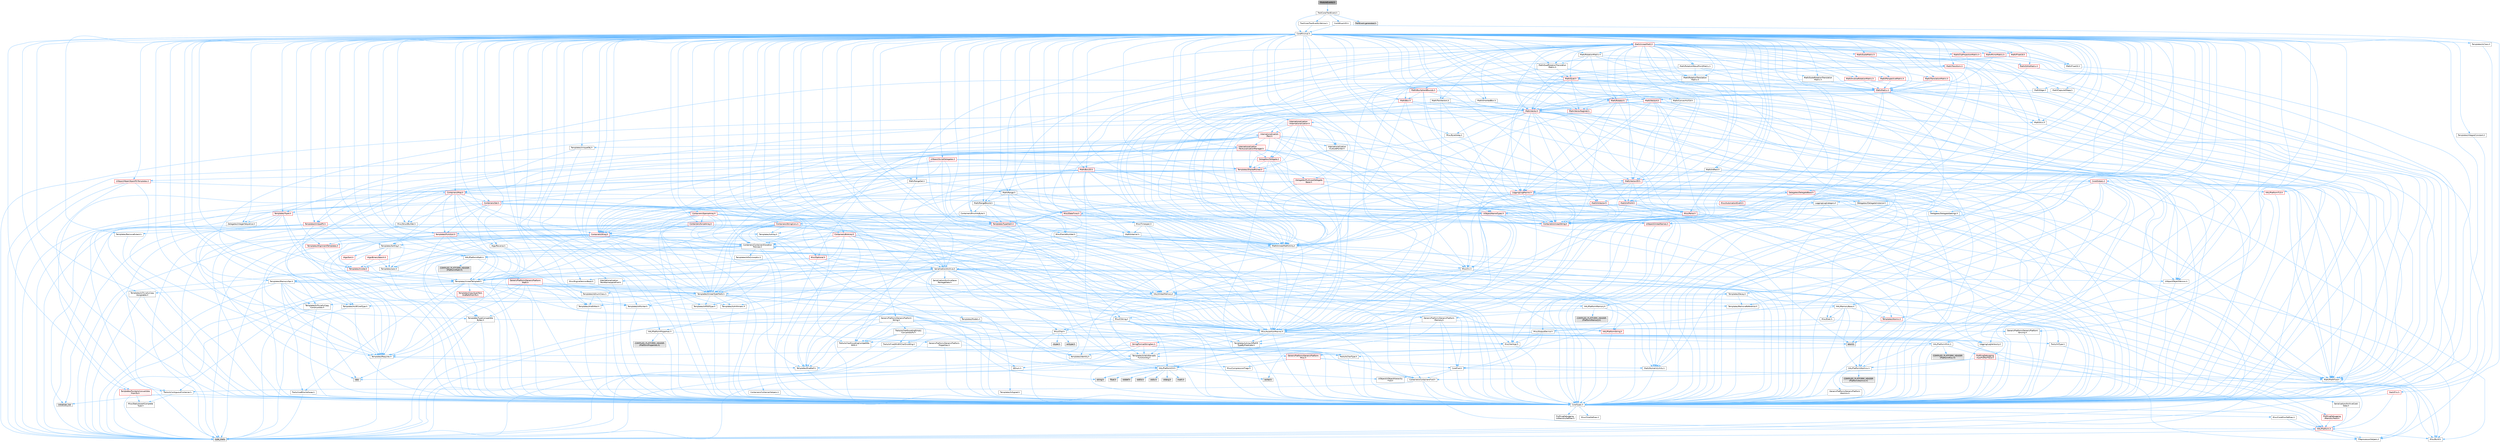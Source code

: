 digraph "ModuleEvents.h"
{
 // INTERACTIVE_SVG=YES
 // LATEX_PDF_SIZE
  bgcolor="transparent";
  edge [fontname=Helvetica,fontsize=10,labelfontname=Helvetica,labelfontsize=10];
  node [fontname=Helvetica,fontsize=10,shape=box,height=0.2,width=0.4];
  Node1 [id="Node000001",label="ModuleEvents.h",height=0.2,width=0.4,color="gray40", fillcolor="grey60", style="filled", fontcolor="black",tooltip=" "];
  Node1 -> Node2 [id="edge1_Node000001_Node000002",color="steelblue1",style="solid",tooltip=" "];
  Node2 [id="Node000002",label="TraitCore/TraitEvent.h",height=0.2,width=0.4,color="grey40", fillcolor="white", style="filled",URL="$d7/d0a/TraitEvent_8h.html",tooltip=" "];
  Node2 -> Node3 [id="edge2_Node000002_Node000003",color="steelblue1",style="solid",tooltip=" "];
  Node3 [id="Node000003",label="CoreMinimal.h",height=0.2,width=0.4,color="grey40", fillcolor="white", style="filled",URL="$d7/d67/CoreMinimal_8h.html",tooltip=" "];
  Node3 -> Node4 [id="edge3_Node000003_Node000004",color="steelblue1",style="solid",tooltip=" "];
  Node4 [id="Node000004",label="CoreTypes.h",height=0.2,width=0.4,color="grey40", fillcolor="white", style="filled",URL="$dc/dec/CoreTypes_8h.html",tooltip=" "];
  Node4 -> Node5 [id="edge4_Node000004_Node000005",color="steelblue1",style="solid",tooltip=" "];
  Node5 [id="Node000005",label="HAL/Platform.h",height=0.2,width=0.4,color="red", fillcolor="#FFF0F0", style="filled",URL="$d9/dd0/Platform_8h.html",tooltip=" "];
  Node5 -> Node6 [id="edge5_Node000005_Node000006",color="steelblue1",style="solid",tooltip=" "];
  Node6 [id="Node000006",label="Misc/Build.h",height=0.2,width=0.4,color="grey40", fillcolor="white", style="filled",URL="$d3/dbb/Build_8h.html",tooltip=" "];
  Node5 -> Node8 [id="edge6_Node000005_Node000008",color="steelblue1",style="solid",tooltip=" "];
  Node8 [id="Node000008",label="type_traits",height=0.2,width=0.4,color="grey60", fillcolor="#E0E0E0", style="filled",tooltip=" "];
  Node5 -> Node9 [id="edge7_Node000005_Node000009",color="steelblue1",style="solid",tooltip=" "];
  Node9 [id="Node000009",label="PreprocessorHelpers.h",height=0.2,width=0.4,color="grey40", fillcolor="white", style="filled",URL="$db/ddb/PreprocessorHelpers_8h.html",tooltip=" "];
  Node4 -> Node15 [id="edge8_Node000004_Node000015",color="steelblue1",style="solid",tooltip=" "];
  Node15 [id="Node000015",label="ProfilingDebugging\l/UMemoryDefines.h",height=0.2,width=0.4,color="grey40", fillcolor="white", style="filled",URL="$d2/da2/UMemoryDefines_8h.html",tooltip=" "];
  Node4 -> Node16 [id="edge9_Node000004_Node000016",color="steelblue1",style="solid",tooltip=" "];
  Node16 [id="Node000016",label="Misc/CoreMiscDefines.h",height=0.2,width=0.4,color="grey40", fillcolor="white", style="filled",URL="$da/d38/CoreMiscDefines_8h.html",tooltip=" "];
  Node16 -> Node5 [id="edge10_Node000016_Node000005",color="steelblue1",style="solid",tooltip=" "];
  Node16 -> Node9 [id="edge11_Node000016_Node000009",color="steelblue1",style="solid",tooltip=" "];
  Node4 -> Node17 [id="edge12_Node000004_Node000017",color="steelblue1",style="solid",tooltip=" "];
  Node17 [id="Node000017",label="Misc/CoreDefines.h",height=0.2,width=0.4,color="grey40", fillcolor="white", style="filled",URL="$d3/dd2/CoreDefines_8h.html",tooltip=" "];
  Node3 -> Node18 [id="edge13_Node000003_Node000018",color="steelblue1",style="solid",tooltip=" "];
  Node18 [id="Node000018",label="CoreFwd.h",height=0.2,width=0.4,color="grey40", fillcolor="white", style="filled",URL="$d1/d1e/CoreFwd_8h.html",tooltip=" "];
  Node18 -> Node4 [id="edge14_Node000018_Node000004",color="steelblue1",style="solid",tooltip=" "];
  Node18 -> Node19 [id="edge15_Node000018_Node000019",color="steelblue1",style="solid",tooltip=" "];
  Node19 [id="Node000019",label="Containers/ContainersFwd.h",height=0.2,width=0.4,color="grey40", fillcolor="white", style="filled",URL="$d4/d0a/ContainersFwd_8h.html",tooltip=" "];
  Node19 -> Node5 [id="edge16_Node000019_Node000005",color="steelblue1",style="solid",tooltip=" "];
  Node19 -> Node4 [id="edge17_Node000019_Node000004",color="steelblue1",style="solid",tooltip=" "];
  Node19 -> Node20 [id="edge18_Node000019_Node000020",color="steelblue1",style="solid",tooltip=" "];
  Node20 [id="Node000020",label="Traits/IsContiguousContainer.h",height=0.2,width=0.4,color="grey40", fillcolor="white", style="filled",URL="$d5/d3c/IsContiguousContainer_8h.html",tooltip=" "];
  Node20 -> Node4 [id="edge19_Node000020_Node000004",color="steelblue1",style="solid",tooltip=" "];
  Node20 -> Node21 [id="edge20_Node000020_Node000021",color="steelblue1",style="solid",tooltip=" "];
  Node21 [id="Node000021",label="Misc/StaticAssertComplete\lType.h",height=0.2,width=0.4,color="grey40", fillcolor="white", style="filled",URL="$d5/d4e/StaticAssertCompleteType_8h.html",tooltip=" "];
  Node20 -> Node22 [id="edge21_Node000020_Node000022",color="steelblue1",style="solid",tooltip=" "];
  Node22 [id="Node000022",label="initializer_list",height=0.2,width=0.4,color="grey60", fillcolor="#E0E0E0", style="filled",tooltip=" "];
  Node18 -> Node23 [id="edge22_Node000018_Node000023",color="steelblue1",style="solid",tooltip=" "];
  Node23 [id="Node000023",label="Math/MathFwd.h",height=0.2,width=0.4,color="grey40", fillcolor="white", style="filled",URL="$d2/d10/MathFwd_8h.html",tooltip=" "];
  Node23 -> Node5 [id="edge23_Node000023_Node000005",color="steelblue1",style="solid",tooltip=" "];
  Node18 -> Node24 [id="edge24_Node000018_Node000024",color="steelblue1",style="solid",tooltip=" "];
  Node24 [id="Node000024",label="UObject/UObjectHierarchy\lFwd.h",height=0.2,width=0.4,color="grey40", fillcolor="white", style="filled",URL="$d3/d13/UObjectHierarchyFwd_8h.html",tooltip=" "];
  Node3 -> Node24 [id="edge25_Node000003_Node000024",color="steelblue1",style="solid",tooltip=" "];
  Node3 -> Node19 [id="edge26_Node000003_Node000019",color="steelblue1",style="solid",tooltip=" "];
  Node3 -> Node25 [id="edge27_Node000003_Node000025",color="steelblue1",style="solid",tooltip=" "];
  Node25 [id="Node000025",label="Misc/VarArgs.h",height=0.2,width=0.4,color="grey40", fillcolor="white", style="filled",URL="$d5/d6f/VarArgs_8h.html",tooltip=" "];
  Node25 -> Node4 [id="edge28_Node000025_Node000004",color="steelblue1",style="solid",tooltip=" "];
  Node3 -> Node26 [id="edge29_Node000003_Node000026",color="steelblue1",style="solid",tooltip=" "];
  Node26 [id="Node000026",label="Logging/LogVerbosity.h",height=0.2,width=0.4,color="grey40", fillcolor="white", style="filled",URL="$d2/d8f/LogVerbosity_8h.html",tooltip=" "];
  Node26 -> Node4 [id="edge30_Node000026_Node000004",color="steelblue1",style="solid",tooltip=" "];
  Node3 -> Node27 [id="edge31_Node000003_Node000027",color="steelblue1",style="solid",tooltip=" "];
  Node27 [id="Node000027",label="Misc/OutputDevice.h",height=0.2,width=0.4,color="grey40", fillcolor="white", style="filled",URL="$d7/d32/OutputDevice_8h.html",tooltip=" "];
  Node27 -> Node18 [id="edge32_Node000027_Node000018",color="steelblue1",style="solid",tooltip=" "];
  Node27 -> Node4 [id="edge33_Node000027_Node000004",color="steelblue1",style="solid",tooltip=" "];
  Node27 -> Node26 [id="edge34_Node000027_Node000026",color="steelblue1",style="solid",tooltip=" "];
  Node27 -> Node25 [id="edge35_Node000027_Node000025",color="steelblue1",style="solid",tooltip=" "];
  Node27 -> Node28 [id="edge36_Node000027_Node000028",color="steelblue1",style="solid",tooltip=" "];
  Node28 [id="Node000028",label="Templates/IsArrayOrRefOf\lTypeByPredicate.h",height=0.2,width=0.4,color="grey40", fillcolor="white", style="filled",URL="$d6/da1/IsArrayOrRefOfTypeByPredicate_8h.html",tooltip=" "];
  Node28 -> Node4 [id="edge37_Node000028_Node000004",color="steelblue1",style="solid",tooltip=" "];
  Node27 -> Node29 [id="edge38_Node000027_Node000029",color="steelblue1",style="solid",tooltip=" "];
  Node29 [id="Node000029",label="Templates/IsValidVariadic\lFunctionArg.h",height=0.2,width=0.4,color="grey40", fillcolor="white", style="filled",URL="$d0/dc8/IsValidVariadicFunctionArg_8h.html",tooltip=" "];
  Node29 -> Node4 [id="edge39_Node000029_Node000004",color="steelblue1",style="solid",tooltip=" "];
  Node29 -> Node30 [id="edge40_Node000029_Node000030",color="steelblue1",style="solid",tooltip=" "];
  Node30 [id="Node000030",label="IsEnum.h",height=0.2,width=0.4,color="grey40", fillcolor="white", style="filled",URL="$d4/de5/IsEnum_8h.html",tooltip=" "];
  Node29 -> Node8 [id="edge41_Node000029_Node000008",color="steelblue1",style="solid",tooltip=" "];
  Node27 -> Node31 [id="edge42_Node000027_Node000031",color="steelblue1",style="solid",tooltip=" "];
  Node31 [id="Node000031",label="Traits/IsCharEncodingCompatible\lWith.h",height=0.2,width=0.4,color="grey40", fillcolor="white", style="filled",URL="$df/dd1/IsCharEncodingCompatibleWith_8h.html",tooltip=" "];
  Node31 -> Node8 [id="edge43_Node000031_Node000008",color="steelblue1",style="solid",tooltip=" "];
  Node31 -> Node32 [id="edge44_Node000031_Node000032",color="steelblue1",style="solid",tooltip=" "];
  Node32 [id="Node000032",label="Traits/IsCharType.h",height=0.2,width=0.4,color="grey40", fillcolor="white", style="filled",URL="$db/d51/IsCharType_8h.html",tooltip=" "];
  Node32 -> Node4 [id="edge45_Node000032_Node000004",color="steelblue1",style="solid",tooltip=" "];
  Node3 -> Node33 [id="edge46_Node000003_Node000033",color="steelblue1",style="solid",tooltip=" "];
  Node33 [id="Node000033",label="HAL/PlatformCrt.h",height=0.2,width=0.4,color="grey40", fillcolor="white", style="filled",URL="$d8/d75/PlatformCrt_8h.html",tooltip=" "];
  Node33 -> Node34 [id="edge47_Node000033_Node000034",color="steelblue1",style="solid",tooltip=" "];
  Node34 [id="Node000034",label="new",height=0.2,width=0.4,color="grey60", fillcolor="#E0E0E0", style="filled",tooltip=" "];
  Node33 -> Node35 [id="edge48_Node000033_Node000035",color="steelblue1",style="solid",tooltip=" "];
  Node35 [id="Node000035",label="wchar.h",height=0.2,width=0.4,color="grey60", fillcolor="#E0E0E0", style="filled",tooltip=" "];
  Node33 -> Node36 [id="edge49_Node000033_Node000036",color="steelblue1",style="solid",tooltip=" "];
  Node36 [id="Node000036",label="stddef.h",height=0.2,width=0.4,color="grey60", fillcolor="#E0E0E0", style="filled",tooltip=" "];
  Node33 -> Node37 [id="edge50_Node000033_Node000037",color="steelblue1",style="solid",tooltip=" "];
  Node37 [id="Node000037",label="stdlib.h",height=0.2,width=0.4,color="grey60", fillcolor="#E0E0E0", style="filled",tooltip=" "];
  Node33 -> Node38 [id="edge51_Node000033_Node000038",color="steelblue1",style="solid",tooltip=" "];
  Node38 [id="Node000038",label="stdio.h",height=0.2,width=0.4,color="grey60", fillcolor="#E0E0E0", style="filled",tooltip=" "];
  Node33 -> Node39 [id="edge52_Node000033_Node000039",color="steelblue1",style="solid",tooltip=" "];
  Node39 [id="Node000039",label="stdarg.h",height=0.2,width=0.4,color="grey60", fillcolor="#E0E0E0", style="filled",tooltip=" "];
  Node33 -> Node40 [id="edge53_Node000033_Node000040",color="steelblue1",style="solid",tooltip=" "];
  Node40 [id="Node000040",label="math.h",height=0.2,width=0.4,color="grey60", fillcolor="#E0E0E0", style="filled",tooltip=" "];
  Node33 -> Node41 [id="edge54_Node000033_Node000041",color="steelblue1",style="solid",tooltip=" "];
  Node41 [id="Node000041",label="float.h",height=0.2,width=0.4,color="grey60", fillcolor="#E0E0E0", style="filled",tooltip=" "];
  Node33 -> Node42 [id="edge55_Node000033_Node000042",color="steelblue1",style="solid",tooltip=" "];
  Node42 [id="Node000042",label="string.h",height=0.2,width=0.4,color="grey60", fillcolor="#E0E0E0", style="filled",tooltip=" "];
  Node3 -> Node43 [id="edge56_Node000003_Node000043",color="steelblue1",style="solid",tooltip=" "];
  Node43 [id="Node000043",label="HAL/PlatformMisc.h",height=0.2,width=0.4,color="grey40", fillcolor="white", style="filled",URL="$d0/df5/PlatformMisc_8h.html",tooltip=" "];
  Node43 -> Node4 [id="edge57_Node000043_Node000004",color="steelblue1",style="solid",tooltip=" "];
  Node43 -> Node44 [id="edge58_Node000043_Node000044",color="steelblue1",style="solid",tooltip=" "];
  Node44 [id="Node000044",label="GenericPlatform/GenericPlatform\lMisc.h",height=0.2,width=0.4,color="red", fillcolor="#FFF0F0", style="filled",URL="$db/d9a/GenericPlatformMisc_8h.html",tooltip=" "];
  Node44 -> Node18 [id="edge59_Node000044_Node000018",color="steelblue1",style="solid",tooltip=" "];
  Node44 -> Node4 [id="edge60_Node000044_Node000004",color="steelblue1",style="solid",tooltip=" "];
  Node44 -> Node33 [id="edge61_Node000044_Node000033",color="steelblue1",style="solid",tooltip=" "];
  Node44 -> Node48 [id="edge62_Node000044_Node000048",color="steelblue1",style="solid",tooltip=" "];
  Node48 [id="Node000048",label="Math/NumericLimits.h",height=0.2,width=0.4,color="grey40", fillcolor="white", style="filled",URL="$df/d1b/NumericLimits_8h.html",tooltip=" "];
  Node48 -> Node4 [id="edge63_Node000048_Node000004",color="steelblue1",style="solid",tooltip=" "];
  Node44 -> Node49 [id="edge64_Node000044_Node000049",color="steelblue1",style="solid",tooltip=" "];
  Node49 [id="Node000049",label="Misc/CompressionFlags.h",height=0.2,width=0.4,color="grey40", fillcolor="white", style="filled",URL="$d9/d76/CompressionFlags_8h.html",tooltip=" "];
  Node43 -> Node53 [id="edge65_Node000043_Node000053",color="steelblue1",style="solid",tooltip=" "];
  Node53 [id="Node000053",label="COMPILED_PLATFORM_HEADER\l(PlatformMisc.h)",height=0.2,width=0.4,color="grey60", fillcolor="#E0E0E0", style="filled",tooltip=" "];
  Node43 -> Node54 [id="edge66_Node000043_Node000054",color="steelblue1",style="solid",tooltip=" "];
  Node54 [id="Node000054",label="ProfilingDebugging\l/CpuProfilerTrace.h",height=0.2,width=0.4,color="red", fillcolor="#FFF0F0", style="filled",URL="$da/dcb/CpuProfilerTrace_8h.html",tooltip=" "];
  Node54 -> Node4 [id="edge67_Node000054_Node000004",color="steelblue1",style="solid",tooltip=" "];
  Node54 -> Node19 [id="edge68_Node000054_Node000019",color="steelblue1",style="solid",tooltip=" "];
  Node54 -> Node55 [id="edge69_Node000054_Node000055",color="steelblue1",style="solid",tooltip=" "];
  Node55 [id="Node000055",label="HAL/PlatformAtomics.h",height=0.2,width=0.4,color="grey40", fillcolor="white", style="filled",URL="$d3/d36/PlatformAtomics_8h.html",tooltip=" "];
  Node55 -> Node4 [id="edge70_Node000055_Node000004",color="steelblue1",style="solid",tooltip=" "];
  Node55 -> Node56 [id="edge71_Node000055_Node000056",color="steelblue1",style="solid",tooltip=" "];
  Node56 [id="Node000056",label="GenericPlatform/GenericPlatform\lAtomics.h",height=0.2,width=0.4,color="grey40", fillcolor="white", style="filled",URL="$da/d72/GenericPlatformAtomics_8h.html",tooltip=" "];
  Node56 -> Node4 [id="edge72_Node000056_Node000004",color="steelblue1",style="solid",tooltip=" "];
  Node55 -> Node57 [id="edge73_Node000055_Node000057",color="steelblue1",style="solid",tooltip=" "];
  Node57 [id="Node000057",label="COMPILED_PLATFORM_HEADER\l(PlatformAtomics.h)",height=0.2,width=0.4,color="grey60", fillcolor="#E0E0E0", style="filled",tooltip=" "];
  Node54 -> Node9 [id="edge74_Node000054_Node000009",color="steelblue1",style="solid",tooltip=" "];
  Node54 -> Node6 [id="edge75_Node000054_Node000006",color="steelblue1",style="solid",tooltip=" "];
  Node3 -> Node62 [id="edge76_Node000003_Node000062",color="steelblue1",style="solid",tooltip=" "];
  Node62 [id="Node000062",label="Misc/AssertionMacros.h",height=0.2,width=0.4,color="grey40", fillcolor="white", style="filled",URL="$d0/dfa/AssertionMacros_8h.html",tooltip=" "];
  Node62 -> Node4 [id="edge77_Node000062_Node000004",color="steelblue1",style="solid",tooltip=" "];
  Node62 -> Node5 [id="edge78_Node000062_Node000005",color="steelblue1",style="solid",tooltip=" "];
  Node62 -> Node43 [id="edge79_Node000062_Node000043",color="steelblue1",style="solid",tooltip=" "];
  Node62 -> Node9 [id="edge80_Node000062_Node000009",color="steelblue1",style="solid",tooltip=" "];
  Node62 -> Node63 [id="edge81_Node000062_Node000063",color="steelblue1",style="solid",tooltip=" "];
  Node63 [id="Node000063",label="Templates/EnableIf.h",height=0.2,width=0.4,color="grey40", fillcolor="white", style="filled",URL="$d7/d60/EnableIf_8h.html",tooltip=" "];
  Node63 -> Node4 [id="edge82_Node000063_Node000004",color="steelblue1",style="solid",tooltip=" "];
  Node62 -> Node28 [id="edge83_Node000062_Node000028",color="steelblue1",style="solid",tooltip=" "];
  Node62 -> Node29 [id="edge84_Node000062_Node000029",color="steelblue1",style="solid",tooltip=" "];
  Node62 -> Node31 [id="edge85_Node000062_Node000031",color="steelblue1",style="solid",tooltip=" "];
  Node62 -> Node25 [id="edge86_Node000062_Node000025",color="steelblue1",style="solid",tooltip=" "];
  Node62 -> Node64 [id="edge87_Node000062_Node000064",color="steelblue1",style="solid",tooltip=" "];
  Node64 [id="Node000064",label="String/FormatStringSan.h",height=0.2,width=0.4,color="red", fillcolor="#FFF0F0", style="filled",URL="$d3/d8b/FormatStringSan_8h.html",tooltip=" "];
  Node64 -> Node8 [id="edge88_Node000064_Node000008",color="steelblue1",style="solid",tooltip=" "];
  Node64 -> Node4 [id="edge89_Node000064_Node000004",color="steelblue1",style="solid",tooltip=" "];
  Node64 -> Node65 [id="edge90_Node000064_Node000065",color="steelblue1",style="solid",tooltip=" "];
  Node65 [id="Node000065",label="Templates/Requires.h",height=0.2,width=0.4,color="grey40", fillcolor="white", style="filled",URL="$dc/d96/Requires_8h.html",tooltip=" "];
  Node65 -> Node63 [id="edge91_Node000065_Node000063",color="steelblue1",style="solid",tooltip=" "];
  Node65 -> Node8 [id="edge92_Node000065_Node000008",color="steelblue1",style="solid",tooltip=" "];
  Node64 -> Node66 [id="edge93_Node000064_Node000066",color="steelblue1",style="solid",tooltip=" "];
  Node66 [id="Node000066",label="Templates/Identity.h",height=0.2,width=0.4,color="grey40", fillcolor="white", style="filled",URL="$d0/dd5/Identity_8h.html",tooltip=" "];
  Node64 -> Node29 [id="edge94_Node000064_Node000029",color="steelblue1",style="solid",tooltip=" "];
  Node64 -> Node32 [id="edge95_Node000064_Node000032",color="steelblue1",style="solid",tooltip=" "];
  Node64 -> Node19 [id="edge96_Node000064_Node000019",color="steelblue1",style="solid",tooltip=" "];
  Node62 -> Node70 [id="edge97_Node000062_Node000070",color="steelblue1",style="solid",tooltip=" "];
  Node70 [id="Node000070",label="atomic",height=0.2,width=0.4,color="grey60", fillcolor="#E0E0E0", style="filled",tooltip=" "];
  Node3 -> Node71 [id="edge98_Node000003_Node000071",color="steelblue1",style="solid",tooltip=" "];
  Node71 [id="Node000071",label="Templates/IsPointer.h",height=0.2,width=0.4,color="grey40", fillcolor="white", style="filled",URL="$d7/d05/IsPointer_8h.html",tooltip=" "];
  Node71 -> Node4 [id="edge99_Node000071_Node000004",color="steelblue1",style="solid",tooltip=" "];
  Node3 -> Node72 [id="edge100_Node000003_Node000072",color="steelblue1",style="solid",tooltip=" "];
  Node72 [id="Node000072",label="HAL/PlatformMemory.h",height=0.2,width=0.4,color="grey40", fillcolor="white", style="filled",URL="$de/d68/PlatformMemory_8h.html",tooltip=" "];
  Node72 -> Node4 [id="edge101_Node000072_Node000004",color="steelblue1",style="solid",tooltip=" "];
  Node72 -> Node73 [id="edge102_Node000072_Node000073",color="steelblue1",style="solid",tooltip=" "];
  Node73 [id="Node000073",label="GenericPlatform/GenericPlatform\lMemory.h",height=0.2,width=0.4,color="grey40", fillcolor="white", style="filled",URL="$dd/d22/GenericPlatformMemory_8h.html",tooltip=" "];
  Node73 -> Node18 [id="edge103_Node000073_Node000018",color="steelblue1",style="solid",tooltip=" "];
  Node73 -> Node4 [id="edge104_Node000073_Node000004",color="steelblue1",style="solid",tooltip=" "];
  Node73 -> Node74 [id="edge105_Node000073_Node000074",color="steelblue1",style="solid",tooltip=" "];
  Node74 [id="Node000074",label="HAL/PlatformString.h",height=0.2,width=0.4,color="red", fillcolor="#FFF0F0", style="filled",URL="$db/db5/PlatformString_8h.html",tooltip=" "];
  Node74 -> Node4 [id="edge106_Node000074_Node000004",color="steelblue1",style="solid",tooltip=" "];
  Node73 -> Node42 [id="edge107_Node000073_Node000042",color="steelblue1",style="solid",tooltip=" "];
  Node73 -> Node35 [id="edge108_Node000073_Node000035",color="steelblue1",style="solid",tooltip=" "];
  Node72 -> Node76 [id="edge109_Node000072_Node000076",color="steelblue1",style="solid",tooltip=" "];
  Node76 [id="Node000076",label="COMPILED_PLATFORM_HEADER\l(PlatformMemory.h)",height=0.2,width=0.4,color="grey60", fillcolor="#E0E0E0", style="filled",tooltip=" "];
  Node3 -> Node55 [id="edge110_Node000003_Node000055",color="steelblue1",style="solid",tooltip=" "];
  Node3 -> Node77 [id="edge111_Node000003_Node000077",color="steelblue1",style="solid",tooltip=" "];
  Node77 [id="Node000077",label="Misc/Exec.h",height=0.2,width=0.4,color="grey40", fillcolor="white", style="filled",URL="$de/ddb/Exec_8h.html",tooltip=" "];
  Node77 -> Node4 [id="edge112_Node000077_Node000004",color="steelblue1",style="solid",tooltip=" "];
  Node77 -> Node62 [id="edge113_Node000077_Node000062",color="steelblue1",style="solid",tooltip=" "];
  Node3 -> Node78 [id="edge114_Node000003_Node000078",color="steelblue1",style="solid",tooltip=" "];
  Node78 [id="Node000078",label="HAL/MemoryBase.h",height=0.2,width=0.4,color="grey40", fillcolor="white", style="filled",URL="$d6/d9f/MemoryBase_8h.html",tooltip=" "];
  Node78 -> Node4 [id="edge115_Node000078_Node000004",color="steelblue1",style="solid",tooltip=" "];
  Node78 -> Node55 [id="edge116_Node000078_Node000055",color="steelblue1",style="solid",tooltip=" "];
  Node78 -> Node33 [id="edge117_Node000078_Node000033",color="steelblue1",style="solid",tooltip=" "];
  Node78 -> Node77 [id="edge118_Node000078_Node000077",color="steelblue1",style="solid",tooltip=" "];
  Node78 -> Node27 [id="edge119_Node000078_Node000027",color="steelblue1",style="solid",tooltip=" "];
  Node78 -> Node79 [id="edge120_Node000078_Node000079",color="steelblue1",style="solid",tooltip=" "];
  Node79 [id="Node000079",label="Templates/Atomic.h",height=0.2,width=0.4,color="red", fillcolor="#FFF0F0", style="filled",URL="$d3/d91/Atomic_8h.html",tooltip=" "];
  Node79 -> Node87 [id="edge121_Node000079_Node000087",color="steelblue1",style="solid",tooltip=" "];
  Node87 [id="Node000087",label="Traits/IntType.h",height=0.2,width=0.4,color="grey40", fillcolor="white", style="filled",URL="$d7/deb/IntType_8h.html",tooltip=" "];
  Node87 -> Node5 [id="edge122_Node000087_Node000005",color="steelblue1",style="solid",tooltip=" "];
  Node79 -> Node70 [id="edge123_Node000079_Node000070",color="steelblue1",style="solid",tooltip=" "];
  Node3 -> Node88 [id="edge124_Node000003_Node000088",color="steelblue1",style="solid",tooltip=" "];
  Node88 [id="Node000088",label="HAL/UnrealMemory.h",height=0.2,width=0.4,color="grey40", fillcolor="white", style="filled",URL="$d9/d96/UnrealMemory_8h.html",tooltip=" "];
  Node88 -> Node4 [id="edge125_Node000088_Node000004",color="steelblue1",style="solid",tooltip=" "];
  Node88 -> Node73 [id="edge126_Node000088_Node000073",color="steelblue1",style="solid",tooltip=" "];
  Node88 -> Node78 [id="edge127_Node000088_Node000078",color="steelblue1",style="solid",tooltip=" "];
  Node88 -> Node72 [id="edge128_Node000088_Node000072",color="steelblue1",style="solid",tooltip=" "];
  Node88 -> Node89 [id="edge129_Node000088_Node000089",color="steelblue1",style="solid",tooltip=" "];
  Node89 [id="Node000089",label="ProfilingDebugging\l/MemoryTrace.h",height=0.2,width=0.4,color="red", fillcolor="#FFF0F0", style="filled",URL="$da/dd7/MemoryTrace_8h.html",tooltip=" "];
  Node89 -> Node5 [id="edge130_Node000089_Node000005",color="steelblue1",style="solid",tooltip=" "];
  Node88 -> Node71 [id="edge131_Node000088_Node000071",color="steelblue1",style="solid",tooltip=" "];
  Node3 -> Node90 [id="edge132_Node000003_Node000090",color="steelblue1",style="solid",tooltip=" "];
  Node90 [id="Node000090",label="Templates/IsArithmetic.h",height=0.2,width=0.4,color="grey40", fillcolor="white", style="filled",URL="$d2/d5d/IsArithmetic_8h.html",tooltip=" "];
  Node90 -> Node4 [id="edge133_Node000090_Node000004",color="steelblue1",style="solid",tooltip=" "];
  Node3 -> Node84 [id="edge134_Node000003_Node000084",color="steelblue1",style="solid",tooltip=" "];
  Node84 [id="Node000084",label="Templates/AndOrNot.h",height=0.2,width=0.4,color="grey40", fillcolor="white", style="filled",URL="$db/d0a/AndOrNot_8h.html",tooltip=" "];
  Node84 -> Node4 [id="edge135_Node000084_Node000004",color="steelblue1",style="solid",tooltip=" "];
  Node3 -> Node91 [id="edge136_Node000003_Node000091",color="steelblue1",style="solid",tooltip=" "];
  Node91 [id="Node000091",label="Templates/IsPODType.h",height=0.2,width=0.4,color="grey40", fillcolor="white", style="filled",URL="$d7/db1/IsPODType_8h.html",tooltip=" "];
  Node91 -> Node4 [id="edge137_Node000091_Node000004",color="steelblue1",style="solid",tooltip=" "];
  Node3 -> Node92 [id="edge138_Node000003_Node000092",color="steelblue1",style="solid",tooltip=" "];
  Node92 [id="Node000092",label="Templates/IsUECoreType.h",height=0.2,width=0.4,color="grey40", fillcolor="white", style="filled",URL="$d1/db8/IsUECoreType_8h.html",tooltip=" "];
  Node92 -> Node4 [id="edge139_Node000092_Node000004",color="steelblue1",style="solid",tooltip=" "];
  Node92 -> Node8 [id="edge140_Node000092_Node000008",color="steelblue1",style="solid",tooltip=" "];
  Node3 -> Node85 [id="edge141_Node000003_Node000085",color="steelblue1",style="solid",tooltip=" "];
  Node85 [id="Node000085",label="Templates/IsTriviallyCopy\lConstructible.h",height=0.2,width=0.4,color="grey40", fillcolor="white", style="filled",URL="$d3/d78/IsTriviallyCopyConstructible_8h.html",tooltip=" "];
  Node85 -> Node4 [id="edge142_Node000085_Node000004",color="steelblue1",style="solid",tooltip=" "];
  Node85 -> Node8 [id="edge143_Node000085_Node000008",color="steelblue1",style="solid",tooltip=" "];
  Node3 -> Node93 [id="edge144_Node000003_Node000093",color="steelblue1",style="solid",tooltip=" "];
  Node93 [id="Node000093",label="Templates/UnrealTypeTraits.h",height=0.2,width=0.4,color="grey40", fillcolor="white", style="filled",URL="$d2/d2d/UnrealTypeTraits_8h.html",tooltip=" "];
  Node93 -> Node4 [id="edge145_Node000093_Node000004",color="steelblue1",style="solid",tooltip=" "];
  Node93 -> Node71 [id="edge146_Node000093_Node000071",color="steelblue1",style="solid",tooltip=" "];
  Node93 -> Node62 [id="edge147_Node000093_Node000062",color="steelblue1",style="solid",tooltip=" "];
  Node93 -> Node84 [id="edge148_Node000093_Node000084",color="steelblue1",style="solid",tooltip=" "];
  Node93 -> Node63 [id="edge149_Node000093_Node000063",color="steelblue1",style="solid",tooltip=" "];
  Node93 -> Node90 [id="edge150_Node000093_Node000090",color="steelblue1",style="solid",tooltip=" "];
  Node93 -> Node30 [id="edge151_Node000093_Node000030",color="steelblue1",style="solid",tooltip=" "];
  Node93 -> Node94 [id="edge152_Node000093_Node000094",color="steelblue1",style="solid",tooltip=" "];
  Node94 [id="Node000094",label="Templates/Models.h",height=0.2,width=0.4,color="grey40", fillcolor="white", style="filled",URL="$d3/d0c/Models_8h.html",tooltip=" "];
  Node94 -> Node66 [id="edge153_Node000094_Node000066",color="steelblue1",style="solid",tooltip=" "];
  Node93 -> Node91 [id="edge154_Node000093_Node000091",color="steelblue1",style="solid",tooltip=" "];
  Node93 -> Node92 [id="edge155_Node000093_Node000092",color="steelblue1",style="solid",tooltip=" "];
  Node93 -> Node85 [id="edge156_Node000093_Node000085",color="steelblue1",style="solid",tooltip=" "];
  Node3 -> Node63 [id="edge157_Node000003_Node000063",color="steelblue1",style="solid",tooltip=" "];
  Node3 -> Node95 [id="edge158_Node000003_Node000095",color="steelblue1",style="solid",tooltip=" "];
  Node95 [id="Node000095",label="Templates/RemoveReference.h",height=0.2,width=0.4,color="grey40", fillcolor="white", style="filled",URL="$da/dbe/RemoveReference_8h.html",tooltip=" "];
  Node95 -> Node4 [id="edge159_Node000095_Node000004",color="steelblue1",style="solid",tooltip=" "];
  Node3 -> Node96 [id="edge160_Node000003_Node000096",color="steelblue1",style="solid",tooltip=" "];
  Node96 [id="Node000096",label="Templates/IntegralConstant.h",height=0.2,width=0.4,color="grey40", fillcolor="white", style="filled",URL="$db/d1b/IntegralConstant_8h.html",tooltip=" "];
  Node96 -> Node4 [id="edge161_Node000096_Node000004",color="steelblue1",style="solid",tooltip=" "];
  Node3 -> Node97 [id="edge162_Node000003_Node000097",color="steelblue1",style="solid",tooltip=" "];
  Node97 [id="Node000097",label="Templates/IsClass.h",height=0.2,width=0.4,color="grey40", fillcolor="white", style="filled",URL="$db/dcb/IsClass_8h.html",tooltip=" "];
  Node97 -> Node4 [id="edge163_Node000097_Node000004",color="steelblue1",style="solid",tooltip=" "];
  Node3 -> Node98 [id="edge164_Node000003_Node000098",color="steelblue1",style="solid",tooltip=" "];
  Node98 [id="Node000098",label="Templates/TypeCompatible\lBytes.h",height=0.2,width=0.4,color="grey40", fillcolor="white", style="filled",URL="$df/d0a/TypeCompatibleBytes_8h.html",tooltip=" "];
  Node98 -> Node4 [id="edge165_Node000098_Node000004",color="steelblue1",style="solid",tooltip=" "];
  Node98 -> Node42 [id="edge166_Node000098_Node000042",color="steelblue1",style="solid",tooltip=" "];
  Node98 -> Node34 [id="edge167_Node000098_Node000034",color="steelblue1",style="solid",tooltip=" "];
  Node98 -> Node8 [id="edge168_Node000098_Node000008",color="steelblue1",style="solid",tooltip=" "];
  Node3 -> Node20 [id="edge169_Node000003_Node000020",color="steelblue1",style="solid",tooltip=" "];
  Node3 -> Node99 [id="edge170_Node000003_Node000099",color="steelblue1",style="solid",tooltip=" "];
  Node99 [id="Node000099",label="Templates/UnrealTemplate.h",height=0.2,width=0.4,color="grey40", fillcolor="white", style="filled",URL="$d4/d24/UnrealTemplate_8h.html",tooltip=" "];
  Node99 -> Node4 [id="edge171_Node000099_Node000004",color="steelblue1",style="solid",tooltip=" "];
  Node99 -> Node71 [id="edge172_Node000099_Node000071",color="steelblue1",style="solid",tooltip=" "];
  Node99 -> Node88 [id="edge173_Node000099_Node000088",color="steelblue1",style="solid",tooltip=" "];
  Node99 -> Node100 [id="edge174_Node000099_Node000100",color="steelblue1",style="solid",tooltip=" "];
  Node100 [id="Node000100",label="Templates/CopyQualifiers\lAndRefsFromTo.h",height=0.2,width=0.4,color="red", fillcolor="#FFF0F0", style="filled",URL="$d3/db3/CopyQualifiersAndRefsFromTo_8h.html",tooltip=" "];
  Node99 -> Node93 [id="edge175_Node000099_Node000093",color="steelblue1",style="solid",tooltip=" "];
  Node99 -> Node95 [id="edge176_Node000099_Node000095",color="steelblue1",style="solid",tooltip=" "];
  Node99 -> Node65 [id="edge177_Node000099_Node000065",color="steelblue1",style="solid",tooltip=" "];
  Node99 -> Node98 [id="edge178_Node000099_Node000098",color="steelblue1",style="solid",tooltip=" "];
  Node99 -> Node66 [id="edge179_Node000099_Node000066",color="steelblue1",style="solid",tooltip=" "];
  Node99 -> Node20 [id="edge180_Node000099_Node000020",color="steelblue1",style="solid",tooltip=" "];
  Node99 -> Node102 [id="edge181_Node000099_Node000102",color="steelblue1",style="solid",tooltip=" "];
  Node102 [id="Node000102",label="Traits/UseBitwiseSwap.h",height=0.2,width=0.4,color="grey40", fillcolor="white", style="filled",URL="$db/df3/UseBitwiseSwap_8h.html",tooltip=" "];
  Node102 -> Node4 [id="edge182_Node000102_Node000004",color="steelblue1",style="solid",tooltip=" "];
  Node102 -> Node8 [id="edge183_Node000102_Node000008",color="steelblue1",style="solid",tooltip=" "];
  Node99 -> Node8 [id="edge184_Node000099_Node000008",color="steelblue1",style="solid",tooltip=" "];
  Node3 -> Node48 [id="edge185_Node000003_Node000048",color="steelblue1",style="solid",tooltip=" "];
  Node3 -> Node103 [id="edge186_Node000003_Node000103",color="steelblue1",style="solid",tooltip=" "];
  Node103 [id="Node000103",label="HAL/PlatformMath.h",height=0.2,width=0.4,color="grey40", fillcolor="white", style="filled",URL="$dc/d53/PlatformMath_8h.html",tooltip=" "];
  Node103 -> Node4 [id="edge187_Node000103_Node000004",color="steelblue1",style="solid",tooltip=" "];
  Node103 -> Node104 [id="edge188_Node000103_Node000104",color="steelblue1",style="solid",tooltip=" "];
  Node104 [id="Node000104",label="GenericPlatform/GenericPlatform\lMath.h",height=0.2,width=0.4,color="red", fillcolor="#FFF0F0", style="filled",URL="$d5/d79/GenericPlatformMath_8h.html",tooltip=" "];
  Node104 -> Node4 [id="edge189_Node000104_Node000004",color="steelblue1",style="solid",tooltip=" "];
  Node104 -> Node19 [id="edge190_Node000104_Node000019",color="steelblue1",style="solid",tooltip=" "];
  Node104 -> Node33 [id="edge191_Node000104_Node000033",color="steelblue1",style="solid",tooltip=" "];
  Node104 -> Node84 [id="edge192_Node000104_Node000084",color="steelblue1",style="solid",tooltip=" "];
  Node104 -> Node105 [id="edge193_Node000104_Node000105",color="steelblue1",style="solid",tooltip=" "];
  Node105 [id="Node000105",label="Templates/Decay.h",height=0.2,width=0.4,color="grey40", fillcolor="white", style="filled",URL="$dd/d0f/Decay_8h.html",tooltip=" "];
  Node105 -> Node4 [id="edge194_Node000105_Node000004",color="steelblue1",style="solid",tooltip=" "];
  Node105 -> Node95 [id="edge195_Node000105_Node000095",color="steelblue1",style="solid",tooltip=" "];
  Node105 -> Node8 [id="edge196_Node000105_Node000008",color="steelblue1",style="solid",tooltip=" "];
  Node104 -> Node93 [id="edge197_Node000104_Node000093",color="steelblue1",style="solid",tooltip=" "];
  Node104 -> Node65 [id="edge198_Node000104_Node000065",color="steelblue1",style="solid",tooltip=" "];
  Node104 -> Node98 [id="edge199_Node000104_Node000098",color="steelblue1",style="solid",tooltip=" "];
  Node104 -> Node8 [id="edge200_Node000104_Node000008",color="steelblue1",style="solid",tooltip=" "];
  Node103 -> Node110 [id="edge201_Node000103_Node000110",color="steelblue1",style="solid",tooltip=" "];
  Node110 [id="Node000110",label="COMPILED_PLATFORM_HEADER\l(PlatformMath.h)",height=0.2,width=0.4,color="grey60", fillcolor="#E0E0E0", style="filled",tooltip=" "];
  Node3 -> Node86 [id="edge202_Node000003_Node000086",color="steelblue1",style="solid",tooltip=" "];
  Node86 [id="Node000086",label="Templates/IsTriviallyCopy\lAssignable.h",height=0.2,width=0.4,color="grey40", fillcolor="white", style="filled",URL="$d2/df2/IsTriviallyCopyAssignable_8h.html",tooltip=" "];
  Node86 -> Node4 [id="edge203_Node000086_Node000004",color="steelblue1",style="solid",tooltip=" "];
  Node86 -> Node8 [id="edge204_Node000086_Node000008",color="steelblue1",style="solid",tooltip=" "];
  Node3 -> Node111 [id="edge205_Node000003_Node000111",color="steelblue1",style="solid",tooltip=" "];
  Node111 [id="Node000111",label="Templates/MemoryOps.h",height=0.2,width=0.4,color="grey40", fillcolor="white", style="filled",URL="$db/dea/MemoryOps_8h.html",tooltip=" "];
  Node111 -> Node4 [id="edge206_Node000111_Node000004",color="steelblue1",style="solid",tooltip=" "];
  Node111 -> Node88 [id="edge207_Node000111_Node000088",color="steelblue1",style="solid",tooltip=" "];
  Node111 -> Node86 [id="edge208_Node000111_Node000086",color="steelblue1",style="solid",tooltip=" "];
  Node111 -> Node85 [id="edge209_Node000111_Node000085",color="steelblue1",style="solid",tooltip=" "];
  Node111 -> Node65 [id="edge210_Node000111_Node000065",color="steelblue1",style="solid",tooltip=" "];
  Node111 -> Node93 [id="edge211_Node000111_Node000093",color="steelblue1",style="solid",tooltip=" "];
  Node111 -> Node102 [id="edge212_Node000111_Node000102",color="steelblue1",style="solid",tooltip=" "];
  Node111 -> Node34 [id="edge213_Node000111_Node000034",color="steelblue1",style="solid",tooltip=" "];
  Node111 -> Node8 [id="edge214_Node000111_Node000008",color="steelblue1",style="solid",tooltip=" "];
  Node3 -> Node112 [id="edge215_Node000003_Node000112",color="steelblue1",style="solid",tooltip=" "];
  Node112 [id="Node000112",label="Containers/ContainerAllocation\lPolicies.h",height=0.2,width=0.4,color="grey40", fillcolor="white", style="filled",URL="$d7/dff/ContainerAllocationPolicies_8h.html",tooltip=" "];
  Node112 -> Node4 [id="edge216_Node000112_Node000004",color="steelblue1",style="solid",tooltip=" "];
  Node112 -> Node113 [id="edge217_Node000112_Node000113",color="steelblue1",style="solid",tooltip=" "];
  Node113 [id="Node000113",label="Containers/ContainerHelpers.h",height=0.2,width=0.4,color="grey40", fillcolor="white", style="filled",URL="$d7/d33/ContainerHelpers_8h.html",tooltip=" "];
  Node113 -> Node4 [id="edge218_Node000113_Node000004",color="steelblue1",style="solid",tooltip=" "];
  Node112 -> Node112 [id="edge219_Node000112_Node000112",color="steelblue1",style="solid",tooltip=" "];
  Node112 -> Node103 [id="edge220_Node000112_Node000103",color="steelblue1",style="solid",tooltip=" "];
  Node112 -> Node88 [id="edge221_Node000112_Node000088",color="steelblue1",style="solid",tooltip=" "];
  Node112 -> Node48 [id="edge222_Node000112_Node000048",color="steelblue1",style="solid",tooltip=" "];
  Node112 -> Node62 [id="edge223_Node000112_Node000062",color="steelblue1",style="solid",tooltip=" "];
  Node112 -> Node114 [id="edge224_Node000112_Node000114",color="steelblue1",style="solid",tooltip=" "];
  Node114 [id="Node000114",label="Templates/IsPolymorphic.h",height=0.2,width=0.4,color="grey40", fillcolor="white", style="filled",URL="$dc/d20/IsPolymorphic_8h.html",tooltip=" "];
  Node112 -> Node111 [id="edge225_Node000112_Node000111",color="steelblue1",style="solid",tooltip=" "];
  Node112 -> Node98 [id="edge226_Node000112_Node000098",color="steelblue1",style="solid",tooltip=" "];
  Node112 -> Node8 [id="edge227_Node000112_Node000008",color="steelblue1",style="solid",tooltip=" "];
  Node3 -> Node115 [id="edge228_Node000003_Node000115",color="steelblue1",style="solid",tooltip=" "];
  Node115 [id="Node000115",label="Templates/IsEnumClass.h",height=0.2,width=0.4,color="grey40", fillcolor="white", style="filled",URL="$d7/d15/IsEnumClass_8h.html",tooltip=" "];
  Node115 -> Node4 [id="edge229_Node000115_Node000004",color="steelblue1",style="solid",tooltip=" "];
  Node115 -> Node84 [id="edge230_Node000115_Node000084",color="steelblue1",style="solid",tooltip=" "];
  Node3 -> Node116 [id="edge231_Node000003_Node000116",color="steelblue1",style="solid",tooltip=" "];
  Node116 [id="Node000116",label="HAL/PlatformProperties.h",height=0.2,width=0.4,color="grey40", fillcolor="white", style="filled",URL="$d9/db0/PlatformProperties_8h.html",tooltip=" "];
  Node116 -> Node4 [id="edge232_Node000116_Node000004",color="steelblue1",style="solid",tooltip=" "];
  Node116 -> Node117 [id="edge233_Node000116_Node000117",color="steelblue1",style="solid",tooltip=" "];
  Node117 [id="Node000117",label="GenericPlatform/GenericPlatform\lProperties.h",height=0.2,width=0.4,color="grey40", fillcolor="white", style="filled",URL="$d2/dcd/GenericPlatformProperties_8h.html",tooltip=" "];
  Node117 -> Node4 [id="edge234_Node000117_Node000004",color="steelblue1",style="solid",tooltip=" "];
  Node117 -> Node44 [id="edge235_Node000117_Node000044",color="steelblue1",style="solid",tooltip=" "];
  Node116 -> Node118 [id="edge236_Node000116_Node000118",color="steelblue1",style="solid",tooltip=" "];
  Node118 [id="Node000118",label="COMPILED_PLATFORM_HEADER\l(PlatformProperties.h)",height=0.2,width=0.4,color="grey60", fillcolor="#E0E0E0", style="filled",tooltip=" "];
  Node3 -> Node119 [id="edge237_Node000003_Node000119",color="steelblue1",style="solid",tooltip=" "];
  Node119 [id="Node000119",label="Misc/EngineVersionBase.h",height=0.2,width=0.4,color="grey40", fillcolor="white", style="filled",URL="$d5/d2b/EngineVersionBase_8h.html",tooltip=" "];
  Node119 -> Node4 [id="edge238_Node000119_Node000004",color="steelblue1",style="solid",tooltip=" "];
  Node3 -> Node120 [id="edge239_Node000003_Node000120",color="steelblue1",style="solid",tooltip=" "];
  Node120 [id="Node000120",label="Internationalization\l/TextNamespaceFwd.h",height=0.2,width=0.4,color="grey40", fillcolor="white", style="filled",URL="$d8/d97/TextNamespaceFwd_8h.html",tooltip=" "];
  Node120 -> Node4 [id="edge240_Node000120_Node000004",color="steelblue1",style="solid",tooltip=" "];
  Node3 -> Node121 [id="edge241_Node000003_Node000121",color="steelblue1",style="solid",tooltip=" "];
  Node121 [id="Node000121",label="Serialization/Archive.h",height=0.2,width=0.4,color="grey40", fillcolor="white", style="filled",URL="$d7/d3b/Archive_8h.html",tooltip=" "];
  Node121 -> Node18 [id="edge242_Node000121_Node000018",color="steelblue1",style="solid",tooltip=" "];
  Node121 -> Node4 [id="edge243_Node000121_Node000004",color="steelblue1",style="solid",tooltip=" "];
  Node121 -> Node116 [id="edge244_Node000121_Node000116",color="steelblue1",style="solid",tooltip=" "];
  Node121 -> Node120 [id="edge245_Node000121_Node000120",color="steelblue1",style="solid",tooltip=" "];
  Node121 -> Node23 [id="edge246_Node000121_Node000023",color="steelblue1",style="solid",tooltip=" "];
  Node121 -> Node62 [id="edge247_Node000121_Node000062",color="steelblue1",style="solid",tooltip=" "];
  Node121 -> Node6 [id="edge248_Node000121_Node000006",color="steelblue1",style="solid",tooltip=" "];
  Node121 -> Node49 [id="edge249_Node000121_Node000049",color="steelblue1",style="solid",tooltip=" "];
  Node121 -> Node119 [id="edge250_Node000121_Node000119",color="steelblue1",style="solid",tooltip=" "];
  Node121 -> Node25 [id="edge251_Node000121_Node000025",color="steelblue1",style="solid",tooltip=" "];
  Node121 -> Node122 [id="edge252_Node000121_Node000122",color="steelblue1",style="solid",tooltip=" "];
  Node122 [id="Node000122",label="Serialization/ArchiveCook\lData.h",height=0.2,width=0.4,color="grey40", fillcolor="white", style="filled",URL="$dc/db6/ArchiveCookData_8h.html",tooltip=" "];
  Node122 -> Node5 [id="edge253_Node000122_Node000005",color="steelblue1",style="solid",tooltip=" "];
  Node121 -> Node123 [id="edge254_Node000121_Node000123",color="steelblue1",style="solid",tooltip=" "];
  Node123 [id="Node000123",label="Serialization/ArchiveSave\lPackageData.h",height=0.2,width=0.4,color="grey40", fillcolor="white", style="filled",URL="$d1/d37/ArchiveSavePackageData_8h.html",tooltip=" "];
  Node121 -> Node63 [id="edge255_Node000121_Node000063",color="steelblue1",style="solid",tooltip=" "];
  Node121 -> Node28 [id="edge256_Node000121_Node000028",color="steelblue1",style="solid",tooltip=" "];
  Node121 -> Node115 [id="edge257_Node000121_Node000115",color="steelblue1",style="solid",tooltip=" "];
  Node121 -> Node108 [id="edge258_Node000121_Node000108",color="steelblue1",style="solid",tooltip=" "];
  Node108 [id="Node000108",label="Templates/IsSigned.h",height=0.2,width=0.4,color="grey40", fillcolor="white", style="filled",URL="$d8/dd8/IsSigned_8h.html",tooltip=" "];
  Node108 -> Node4 [id="edge259_Node000108_Node000004",color="steelblue1",style="solid",tooltip=" "];
  Node121 -> Node29 [id="edge260_Node000121_Node000029",color="steelblue1",style="solid",tooltip=" "];
  Node121 -> Node99 [id="edge261_Node000121_Node000099",color="steelblue1",style="solid",tooltip=" "];
  Node121 -> Node31 [id="edge262_Node000121_Node000031",color="steelblue1",style="solid",tooltip=" "];
  Node121 -> Node124 [id="edge263_Node000121_Node000124",color="steelblue1",style="solid",tooltip=" "];
  Node124 [id="Node000124",label="UObject/ObjectVersion.h",height=0.2,width=0.4,color="grey40", fillcolor="white", style="filled",URL="$da/d63/ObjectVersion_8h.html",tooltip=" "];
  Node124 -> Node4 [id="edge264_Node000124_Node000004",color="steelblue1",style="solid",tooltip=" "];
  Node3 -> Node125 [id="edge265_Node000003_Node000125",color="steelblue1",style="solid",tooltip=" "];
  Node125 [id="Node000125",label="Templates/Less.h",height=0.2,width=0.4,color="grey40", fillcolor="white", style="filled",URL="$de/dc8/Less_8h.html",tooltip=" "];
  Node125 -> Node4 [id="edge266_Node000125_Node000004",color="steelblue1",style="solid",tooltip=" "];
  Node125 -> Node99 [id="edge267_Node000125_Node000099",color="steelblue1",style="solid",tooltip=" "];
  Node3 -> Node126 [id="edge268_Node000003_Node000126",color="steelblue1",style="solid",tooltip=" "];
  Node126 [id="Node000126",label="Templates/Sorting.h",height=0.2,width=0.4,color="grey40", fillcolor="white", style="filled",URL="$d3/d9e/Sorting_8h.html",tooltip=" "];
  Node126 -> Node4 [id="edge269_Node000126_Node000004",color="steelblue1",style="solid",tooltip=" "];
  Node126 -> Node127 [id="edge270_Node000126_Node000127",color="steelblue1",style="solid",tooltip=" "];
  Node127 [id="Node000127",label="Algo/BinarySearch.h",height=0.2,width=0.4,color="red", fillcolor="#FFF0F0", style="filled",URL="$db/db4/BinarySearch_8h.html",tooltip=" "];
  Node127 -> Node129 [id="edge271_Node000127_Node000129",color="steelblue1",style="solid",tooltip=" "];
  Node129 [id="Node000129",label="Templates/Invoke.h",height=0.2,width=0.4,color="red", fillcolor="#FFF0F0", style="filled",URL="$d7/deb/Invoke_8h.html",tooltip=" "];
  Node129 -> Node4 [id="edge272_Node000129_Node000004",color="steelblue1",style="solid",tooltip=" "];
  Node129 -> Node99 [id="edge273_Node000129_Node000099",color="steelblue1",style="solid",tooltip=" "];
  Node129 -> Node8 [id="edge274_Node000129_Node000008",color="steelblue1",style="solid",tooltip=" "];
  Node127 -> Node125 [id="edge275_Node000127_Node000125",color="steelblue1",style="solid",tooltip=" "];
  Node126 -> Node131 [id="edge276_Node000126_Node000131",color="steelblue1",style="solid",tooltip=" "];
  Node131 [id="Node000131",label="Algo/Sort.h",height=0.2,width=0.4,color="red", fillcolor="#FFF0F0", style="filled",URL="$d1/d87/Sort_8h.html",tooltip=" "];
  Node126 -> Node103 [id="edge277_Node000126_Node000103",color="steelblue1",style="solid",tooltip=" "];
  Node126 -> Node125 [id="edge278_Node000126_Node000125",color="steelblue1",style="solid",tooltip=" "];
  Node3 -> Node137 [id="edge279_Node000003_Node000137",color="steelblue1",style="solid",tooltip=" "];
  Node137 [id="Node000137",label="Misc/Char.h",height=0.2,width=0.4,color="grey40", fillcolor="white", style="filled",URL="$d0/d58/Char_8h.html",tooltip=" "];
  Node137 -> Node4 [id="edge280_Node000137_Node000004",color="steelblue1",style="solid",tooltip=" "];
  Node137 -> Node87 [id="edge281_Node000137_Node000087",color="steelblue1",style="solid",tooltip=" "];
  Node137 -> Node138 [id="edge282_Node000137_Node000138",color="steelblue1",style="solid",tooltip=" "];
  Node138 [id="Node000138",label="ctype.h",height=0.2,width=0.4,color="grey60", fillcolor="#E0E0E0", style="filled",tooltip=" "];
  Node137 -> Node139 [id="edge283_Node000137_Node000139",color="steelblue1",style="solid",tooltip=" "];
  Node139 [id="Node000139",label="wctype.h",height=0.2,width=0.4,color="grey60", fillcolor="#E0E0E0", style="filled",tooltip=" "];
  Node137 -> Node8 [id="edge284_Node000137_Node000008",color="steelblue1",style="solid",tooltip=" "];
  Node3 -> Node140 [id="edge285_Node000003_Node000140",color="steelblue1",style="solid",tooltip=" "];
  Node140 [id="Node000140",label="GenericPlatform/GenericPlatform\lStricmp.h",height=0.2,width=0.4,color="grey40", fillcolor="white", style="filled",URL="$d2/d86/GenericPlatformStricmp_8h.html",tooltip=" "];
  Node140 -> Node4 [id="edge286_Node000140_Node000004",color="steelblue1",style="solid",tooltip=" "];
  Node3 -> Node141 [id="edge287_Node000003_Node000141",color="steelblue1",style="solid",tooltip=" "];
  Node141 [id="Node000141",label="GenericPlatform/GenericPlatform\lString.h",height=0.2,width=0.4,color="grey40", fillcolor="white", style="filled",URL="$dd/d20/GenericPlatformString_8h.html",tooltip=" "];
  Node141 -> Node4 [id="edge288_Node000141_Node000004",color="steelblue1",style="solid",tooltip=" "];
  Node141 -> Node140 [id="edge289_Node000141_Node000140",color="steelblue1",style="solid",tooltip=" "];
  Node141 -> Node63 [id="edge290_Node000141_Node000063",color="steelblue1",style="solid",tooltip=" "];
  Node141 -> Node31 [id="edge291_Node000141_Node000031",color="steelblue1",style="solid",tooltip=" "];
  Node141 -> Node142 [id="edge292_Node000141_Node000142",color="steelblue1",style="solid",tooltip=" "];
  Node142 [id="Node000142",label="Traits/IsCharEncodingSimply\lConvertibleTo.h",height=0.2,width=0.4,color="grey40", fillcolor="white", style="filled",URL="$d4/dee/IsCharEncodingSimplyConvertibleTo_8h.html",tooltip=" "];
  Node142 -> Node8 [id="edge293_Node000142_Node000008",color="steelblue1",style="solid",tooltip=" "];
  Node142 -> Node31 [id="edge294_Node000142_Node000031",color="steelblue1",style="solid",tooltip=" "];
  Node142 -> Node143 [id="edge295_Node000142_Node000143",color="steelblue1",style="solid",tooltip=" "];
  Node143 [id="Node000143",label="Traits/IsFixedWidthCharEncoding.h",height=0.2,width=0.4,color="grey40", fillcolor="white", style="filled",URL="$dc/d9e/IsFixedWidthCharEncoding_8h.html",tooltip=" "];
  Node143 -> Node8 [id="edge296_Node000143_Node000008",color="steelblue1",style="solid",tooltip=" "];
  Node143 -> Node32 [id="edge297_Node000143_Node000032",color="steelblue1",style="solid",tooltip=" "];
  Node142 -> Node32 [id="edge298_Node000142_Node000032",color="steelblue1",style="solid",tooltip=" "];
  Node141 -> Node32 [id="edge299_Node000141_Node000032",color="steelblue1",style="solid",tooltip=" "];
  Node141 -> Node143 [id="edge300_Node000141_Node000143",color="steelblue1",style="solid",tooltip=" "];
  Node141 -> Node8 [id="edge301_Node000141_Node000008",color="steelblue1",style="solid",tooltip=" "];
  Node3 -> Node74 [id="edge302_Node000003_Node000074",color="steelblue1",style="solid",tooltip=" "];
  Node3 -> Node144 [id="edge303_Node000003_Node000144",color="steelblue1",style="solid",tooltip=" "];
  Node144 [id="Node000144",label="Misc/CString.h",height=0.2,width=0.4,color="grey40", fillcolor="white", style="filled",URL="$d2/d49/CString_8h.html",tooltip=" "];
  Node144 -> Node4 [id="edge304_Node000144_Node000004",color="steelblue1",style="solid",tooltip=" "];
  Node144 -> Node33 [id="edge305_Node000144_Node000033",color="steelblue1",style="solid",tooltip=" "];
  Node144 -> Node74 [id="edge306_Node000144_Node000074",color="steelblue1",style="solid",tooltip=" "];
  Node144 -> Node62 [id="edge307_Node000144_Node000062",color="steelblue1",style="solid",tooltip=" "];
  Node144 -> Node137 [id="edge308_Node000144_Node000137",color="steelblue1",style="solid",tooltip=" "];
  Node144 -> Node25 [id="edge309_Node000144_Node000025",color="steelblue1",style="solid",tooltip=" "];
  Node144 -> Node28 [id="edge310_Node000144_Node000028",color="steelblue1",style="solid",tooltip=" "];
  Node144 -> Node29 [id="edge311_Node000144_Node000029",color="steelblue1",style="solid",tooltip=" "];
  Node144 -> Node31 [id="edge312_Node000144_Node000031",color="steelblue1",style="solid",tooltip=" "];
  Node3 -> Node145 [id="edge313_Node000003_Node000145",color="steelblue1",style="solid",tooltip=" "];
  Node145 [id="Node000145",label="Misc/Crc.h",height=0.2,width=0.4,color="grey40", fillcolor="white", style="filled",URL="$d4/dd2/Crc_8h.html",tooltip=" "];
  Node145 -> Node4 [id="edge314_Node000145_Node000004",color="steelblue1",style="solid",tooltip=" "];
  Node145 -> Node74 [id="edge315_Node000145_Node000074",color="steelblue1",style="solid",tooltip=" "];
  Node145 -> Node62 [id="edge316_Node000145_Node000062",color="steelblue1",style="solid",tooltip=" "];
  Node145 -> Node144 [id="edge317_Node000145_Node000144",color="steelblue1",style="solid",tooltip=" "];
  Node145 -> Node137 [id="edge318_Node000145_Node000137",color="steelblue1",style="solid",tooltip=" "];
  Node145 -> Node93 [id="edge319_Node000145_Node000093",color="steelblue1",style="solid",tooltip=" "];
  Node145 -> Node32 [id="edge320_Node000145_Node000032",color="steelblue1",style="solid",tooltip=" "];
  Node3 -> Node136 [id="edge321_Node000003_Node000136",color="steelblue1",style="solid",tooltip=" "];
  Node136 [id="Node000136",label="Math/UnrealMathUtility.h",height=0.2,width=0.4,color="grey40", fillcolor="white", style="filled",URL="$db/db8/UnrealMathUtility_8h.html",tooltip=" "];
  Node136 -> Node4 [id="edge322_Node000136_Node000004",color="steelblue1",style="solid",tooltip=" "];
  Node136 -> Node62 [id="edge323_Node000136_Node000062",color="steelblue1",style="solid",tooltip=" "];
  Node136 -> Node103 [id="edge324_Node000136_Node000103",color="steelblue1",style="solid",tooltip=" "];
  Node136 -> Node23 [id="edge325_Node000136_Node000023",color="steelblue1",style="solid",tooltip=" "];
  Node136 -> Node66 [id="edge326_Node000136_Node000066",color="steelblue1",style="solid",tooltip=" "];
  Node136 -> Node65 [id="edge327_Node000136_Node000065",color="steelblue1",style="solid",tooltip=" "];
  Node3 -> Node146 [id="edge328_Node000003_Node000146",color="steelblue1",style="solid",tooltip=" "];
  Node146 [id="Node000146",label="Containers/UnrealString.h",height=0.2,width=0.4,color="red", fillcolor="#FFF0F0", style="filled",URL="$d5/dba/UnrealString_8h.html",tooltip=" "];
  Node3 -> Node150 [id="edge329_Node000003_Node000150",color="steelblue1",style="solid",tooltip=" "];
  Node150 [id="Node000150",label="Containers/Array.h",height=0.2,width=0.4,color="red", fillcolor="#FFF0F0", style="filled",URL="$df/dd0/Array_8h.html",tooltip=" "];
  Node150 -> Node4 [id="edge330_Node000150_Node000004",color="steelblue1",style="solid",tooltip=" "];
  Node150 -> Node62 [id="edge331_Node000150_Node000062",color="steelblue1",style="solid",tooltip=" "];
  Node150 -> Node88 [id="edge332_Node000150_Node000088",color="steelblue1",style="solid",tooltip=" "];
  Node150 -> Node93 [id="edge333_Node000150_Node000093",color="steelblue1",style="solid",tooltip=" "];
  Node150 -> Node99 [id="edge334_Node000150_Node000099",color="steelblue1",style="solid",tooltip=" "];
  Node150 -> Node112 [id="edge335_Node000150_Node000112",color="steelblue1",style="solid",tooltip=" "];
  Node150 -> Node121 [id="edge336_Node000150_Node000121",color="steelblue1",style="solid",tooltip=" "];
  Node150 -> Node129 [id="edge337_Node000150_Node000129",color="steelblue1",style="solid",tooltip=" "];
  Node150 -> Node125 [id="edge338_Node000150_Node000125",color="steelblue1",style="solid",tooltip=" "];
  Node150 -> Node65 [id="edge339_Node000150_Node000065",color="steelblue1",style="solid",tooltip=" "];
  Node150 -> Node126 [id="edge340_Node000150_Node000126",color="steelblue1",style="solid",tooltip=" "];
  Node150 -> Node173 [id="edge341_Node000150_Node000173",color="steelblue1",style="solid",tooltip=" "];
  Node173 [id="Node000173",label="Templates/AlignmentTemplates.h",height=0.2,width=0.4,color="red", fillcolor="#FFF0F0", style="filled",URL="$dd/d32/AlignmentTemplates_8h.html",tooltip=" "];
  Node173 -> Node4 [id="edge342_Node000173_Node000004",color="steelblue1",style="solid",tooltip=" "];
  Node173 -> Node71 [id="edge343_Node000173_Node000071",color="steelblue1",style="solid",tooltip=" "];
  Node150 -> Node8 [id="edge344_Node000150_Node000008",color="steelblue1",style="solid",tooltip=" "];
  Node3 -> Node174 [id="edge345_Node000003_Node000174",color="steelblue1",style="solid",tooltip=" "];
  Node174 [id="Node000174",label="Misc/FrameNumber.h",height=0.2,width=0.4,color="grey40", fillcolor="white", style="filled",URL="$dd/dbd/FrameNumber_8h.html",tooltip=" "];
  Node174 -> Node4 [id="edge346_Node000174_Node000004",color="steelblue1",style="solid",tooltip=" "];
  Node174 -> Node48 [id="edge347_Node000174_Node000048",color="steelblue1",style="solid",tooltip=" "];
  Node174 -> Node136 [id="edge348_Node000174_Node000136",color="steelblue1",style="solid",tooltip=" "];
  Node174 -> Node63 [id="edge349_Node000174_Node000063",color="steelblue1",style="solid",tooltip=" "];
  Node174 -> Node93 [id="edge350_Node000174_Node000093",color="steelblue1",style="solid",tooltip=" "];
  Node3 -> Node175 [id="edge351_Node000003_Node000175",color="steelblue1",style="solid",tooltip=" "];
  Node175 [id="Node000175",label="Misc/Timespan.h",height=0.2,width=0.4,color="grey40", fillcolor="white", style="filled",URL="$da/dd9/Timespan_8h.html",tooltip=" "];
  Node175 -> Node4 [id="edge352_Node000175_Node000004",color="steelblue1",style="solid",tooltip=" "];
  Node175 -> Node176 [id="edge353_Node000175_Node000176",color="steelblue1",style="solid",tooltip=" "];
  Node176 [id="Node000176",label="Math/Interval.h",height=0.2,width=0.4,color="grey40", fillcolor="white", style="filled",URL="$d1/d55/Interval_8h.html",tooltip=" "];
  Node176 -> Node4 [id="edge354_Node000176_Node000004",color="steelblue1",style="solid",tooltip=" "];
  Node176 -> Node90 [id="edge355_Node000176_Node000090",color="steelblue1",style="solid",tooltip=" "];
  Node176 -> Node93 [id="edge356_Node000176_Node000093",color="steelblue1",style="solid",tooltip=" "];
  Node176 -> Node48 [id="edge357_Node000176_Node000048",color="steelblue1",style="solid",tooltip=" "];
  Node176 -> Node136 [id="edge358_Node000176_Node000136",color="steelblue1",style="solid",tooltip=" "];
  Node175 -> Node136 [id="edge359_Node000175_Node000136",color="steelblue1",style="solid",tooltip=" "];
  Node175 -> Node62 [id="edge360_Node000175_Node000062",color="steelblue1",style="solid",tooltip=" "];
  Node3 -> Node177 [id="edge361_Node000003_Node000177",color="steelblue1",style="solid",tooltip=" "];
  Node177 [id="Node000177",label="Containers/StringConv.h",height=0.2,width=0.4,color="red", fillcolor="#FFF0F0", style="filled",URL="$d3/ddf/StringConv_8h.html",tooltip=" "];
  Node177 -> Node4 [id="edge362_Node000177_Node000004",color="steelblue1",style="solid",tooltip=" "];
  Node177 -> Node62 [id="edge363_Node000177_Node000062",color="steelblue1",style="solid",tooltip=" "];
  Node177 -> Node112 [id="edge364_Node000177_Node000112",color="steelblue1",style="solid",tooltip=" "];
  Node177 -> Node150 [id="edge365_Node000177_Node000150",color="steelblue1",style="solid",tooltip=" "];
  Node177 -> Node144 [id="edge366_Node000177_Node000144",color="steelblue1",style="solid",tooltip=" "];
  Node177 -> Node178 [id="edge367_Node000177_Node000178",color="steelblue1",style="solid",tooltip=" "];
  Node178 [id="Node000178",label="Templates/IsArray.h",height=0.2,width=0.4,color="grey40", fillcolor="white", style="filled",URL="$d8/d8d/IsArray_8h.html",tooltip=" "];
  Node178 -> Node4 [id="edge368_Node000178_Node000004",color="steelblue1",style="solid",tooltip=" "];
  Node177 -> Node99 [id="edge369_Node000177_Node000099",color="steelblue1",style="solid",tooltip=" "];
  Node177 -> Node93 [id="edge370_Node000177_Node000093",color="steelblue1",style="solid",tooltip=" "];
  Node177 -> Node31 [id="edge371_Node000177_Node000031",color="steelblue1",style="solid",tooltip=" "];
  Node177 -> Node20 [id="edge372_Node000177_Node000020",color="steelblue1",style="solid",tooltip=" "];
  Node177 -> Node8 [id="edge373_Node000177_Node000008",color="steelblue1",style="solid",tooltip=" "];
  Node3 -> Node179 [id="edge374_Node000003_Node000179",color="steelblue1",style="solid",tooltip=" "];
  Node179 [id="Node000179",label="UObject/UnrealNames.h",height=0.2,width=0.4,color="red", fillcolor="#FFF0F0", style="filled",URL="$d8/db1/UnrealNames_8h.html",tooltip=" "];
  Node179 -> Node4 [id="edge375_Node000179_Node000004",color="steelblue1",style="solid",tooltip=" "];
  Node3 -> Node181 [id="edge376_Node000003_Node000181",color="steelblue1",style="solid",tooltip=" "];
  Node181 [id="Node000181",label="UObject/NameTypes.h",height=0.2,width=0.4,color="red", fillcolor="#FFF0F0", style="filled",URL="$d6/d35/NameTypes_8h.html",tooltip=" "];
  Node181 -> Node4 [id="edge377_Node000181_Node000004",color="steelblue1",style="solid",tooltip=" "];
  Node181 -> Node62 [id="edge378_Node000181_Node000062",color="steelblue1",style="solid",tooltip=" "];
  Node181 -> Node88 [id="edge379_Node000181_Node000088",color="steelblue1",style="solid",tooltip=" "];
  Node181 -> Node93 [id="edge380_Node000181_Node000093",color="steelblue1",style="solid",tooltip=" "];
  Node181 -> Node99 [id="edge381_Node000181_Node000099",color="steelblue1",style="solid",tooltip=" "];
  Node181 -> Node146 [id="edge382_Node000181_Node000146",color="steelblue1",style="solid",tooltip=" "];
  Node181 -> Node177 [id="edge383_Node000181_Node000177",color="steelblue1",style="solid",tooltip=" "];
  Node181 -> Node179 [id="edge384_Node000181_Node000179",color="steelblue1",style="solid",tooltip=" "];
  Node181 -> Node79 [id="edge385_Node000181_Node000079",color="steelblue1",style="solid",tooltip=" "];
  Node3 -> Node189 [id="edge386_Node000003_Node000189",color="steelblue1",style="solid",tooltip=" "];
  Node189 [id="Node000189",label="Misc/Parse.h",height=0.2,width=0.4,color="red", fillcolor="#FFF0F0", style="filled",URL="$dc/d71/Parse_8h.html",tooltip=" "];
  Node189 -> Node146 [id="edge387_Node000189_Node000146",color="steelblue1",style="solid",tooltip=" "];
  Node189 -> Node4 [id="edge388_Node000189_Node000004",color="steelblue1",style="solid",tooltip=" "];
  Node189 -> Node33 [id="edge389_Node000189_Node000033",color="steelblue1",style="solid",tooltip=" "];
  Node189 -> Node6 [id="edge390_Node000189_Node000006",color="steelblue1",style="solid",tooltip=" "];
  Node189 -> Node190 [id="edge391_Node000189_Node000190",color="steelblue1",style="solid",tooltip=" "];
  Node190 [id="Node000190",label="Templates/Function.h",height=0.2,width=0.4,color="red", fillcolor="#FFF0F0", style="filled",URL="$df/df5/Function_8h.html",tooltip=" "];
  Node190 -> Node4 [id="edge392_Node000190_Node000004",color="steelblue1",style="solid",tooltip=" "];
  Node190 -> Node62 [id="edge393_Node000190_Node000062",color="steelblue1",style="solid",tooltip=" "];
  Node190 -> Node88 [id="edge394_Node000190_Node000088",color="steelblue1",style="solid",tooltip=" "];
  Node190 -> Node93 [id="edge395_Node000190_Node000093",color="steelblue1",style="solid",tooltip=" "];
  Node190 -> Node129 [id="edge396_Node000190_Node000129",color="steelblue1",style="solid",tooltip=" "];
  Node190 -> Node99 [id="edge397_Node000190_Node000099",color="steelblue1",style="solid",tooltip=" "];
  Node190 -> Node65 [id="edge398_Node000190_Node000065",color="steelblue1",style="solid",tooltip=" "];
  Node190 -> Node136 [id="edge399_Node000190_Node000136",color="steelblue1",style="solid",tooltip=" "];
  Node190 -> Node34 [id="edge400_Node000190_Node000034",color="steelblue1",style="solid",tooltip=" "];
  Node190 -> Node8 [id="edge401_Node000190_Node000008",color="steelblue1",style="solid",tooltip=" "];
  Node3 -> Node173 [id="edge402_Node000003_Node000173",color="steelblue1",style="solid",tooltip=" "];
  Node3 -> Node192 [id="edge403_Node000003_Node000192",color="steelblue1",style="solid",tooltip=" "];
  Node192 [id="Node000192",label="Misc/StructBuilder.h",height=0.2,width=0.4,color="grey40", fillcolor="white", style="filled",URL="$d9/db3/StructBuilder_8h.html",tooltip=" "];
  Node192 -> Node4 [id="edge404_Node000192_Node000004",color="steelblue1",style="solid",tooltip=" "];
  Node192 -> Node136 [id="edge405_Node000192_Node000136",color="steelblue1",style="solid",tooltip=" "];
  Node192 -> Node173 [id="edge406_Node000192_Node000173",color="steelblue1",style="solid",tooltip=" "];
  Node3 -> Node105 [id="edge407_Node000003_Node000105",color="steelblue1",style="solid",tooltip=" "];
  Node3 -> Node193 [id="edge408_Node000003_Node000193",color="steelblue1",style="solid",tooltip=" "];
  Node193 [id="Node000193",label="Templates/PointerIsConvertible\lFromTo.h",height=0.2,width=0.4,color="red", fillcolor="#FFF0F0", style="filled",URL="$d6/d65/PointerIsConvertibleFromTo_8h.html",tooltip=" "];
  Node193 -> Node4 [id="edge409_Node000193_Node000004",color="steelblue1",style="solid",tooltip=" "];
  Node193 -> Node21 [id="edge410_Node000193_Node000021",color="steelblue1",style="solid",tooltip=" "];
  Node193 -> Node8 [id="edge411_Node000193_Node000008",color="steelblue1",style="solid",tooltip=" "];
  Node3 -> Node129 [id="edge412_Node000003_Node000129",color="steelblue1",style="solid",tooltip=" "];
  Node3 -> Node190 [id="edge413_Node000003_Node000190",color="steelblue1",style="solid",tooltip=" "];
  Node3 -> Node162 [id="edge414_Node000003_Node000162",color="steelblue1",style="solid",tooltip=" "];
  Node162 [id="Node000162",label="Templates/TypeHash.h",height=0.2,width=0.4,color="red", fillcolor="#FFF0F0", style="filled",URL="$d1/d62/TypeHash_8h.html",tooltip=" "];
  Node162 -> Node4 [id="edge415_Node000162_Node000004",color="steelblue1",style="solid",tooltip=" "];
  Node162 -> Node65 [id="edge416_Node000162_Node000065",color="steelblue1",style="solid",tooltip=" "];
  Node162 -> Node145 [id="edge417_Node000162_Node000145",color="steelblue1",style="solid",tooltip=" "];
  Node162 -> Node8 [id="edge418_Node000162_Node000008",color="steelblue1",style="solid",tooltip=" "];
  Node3 -> Node194 [id="edge419_Node000003_Node000194",color="steelblue1",style="solid",tooltip=" "];
  Node194 [id="Node000194",label="Containers/ScriptArray.h",height=0.2,width=0.4,color="red", fillcolor="#FFF0F0", style="filled",URL="$dc/daf/ScriptArray_8h.html",tooltip=" "];
  Node194 -> Node4 [id="edge420_Node000194_Node000004",color="steelblue1",style="solid",tooltip=" "];
  Node194 -> Node62 [id="edge421_Node000194_Node000062",color="steelblue1",style="solid",tooltip=" "];
  Node194 -> Node88 [id="edge422_Node000194_Node000088",color="steelblue1",style="solid",tooltip=" "];
  Node194 -> Node112 [id="edge423_Node000194_Node000112",color="steelblue1",style="solid",tooltip=" "];
  Node194 -> Node150 [id="edge424_Node000194_Node000150",color="steelblue1",style="solid",tooltip=" "];
  Node194 -> Node22 [id="edge425_Node000194_Node000022",color="steelblue1",style="solid",tooltip=" "];
  Node3 -> Node195 [id="edge426_Node000003_Node000195",color="steelblue1",style="solid",tooltip=" "];
  Node195 [id="Node000195",label="Containers/BitArray.h",height=0.2,width=0.4,color="red", fillcolor="#FFF0F0", style="filled",URL="$d1/de4/BitArray_8h.html",tooltip=" "];
  Node195 -> Node112 [id="edge427_Node000195_Node000112",color="steelblue1",style="solid",tooltip=" "];
  Node195 -> Node4 [id="edge428_Node000195_Node000004",color="steelblue1",style="solid",tooltip=" "];
  Node195 -> Node55 [id="edge429_Node000195_Node000055",color="steelblue1",style="solid",tooltip=" "];
  Node195 -> Node88 [id="edge430_Node000195_Node000088",color="steelblue1",style="solid",tooltip=" "];
  Node195 -> Node136 [id="edge431_Node000195_Node000136",color="steelblue1",style="solid",tooltip=" "];
  Node195 -> Node62 [id="edge432_Node000195_Node000062",color="steelblue1",style="solid",tooltip=" "];
  Node195 -> Node121 [id="edge433_Node000195_Node000121",color="steelblue1",style="solid",tooltip=" "];
  Node195 -> Node63 [id="edge434_Node000195_Node000063",color="steelblue1",style="solid",tooltip=" "];
  Node195 -> Node129 [id="edge435_Node000195_Node000129",color="steelblue1",style="solid",tooltip=" "];
  Node195 -> Node99 [id="edge436_Node000195_Node000099",color="steelblue1",style="solid",tooltip=" "];
  Node195 -> Node93 [id="edge437_Node000195_Node000093",color="steelblue1",style="solid",tooltip=" "];
  Node3 -> Node196 [id="edge438_Node000003_Node000196",color="steelblue1",style="solid",tooltip=" "];
  Node196 [id="Node000196",label="Containers/SparseArray.h",height=0.2,width=0.4,color="red", fillcolor="#FFF0F0", style="filled",URL="$d5/dbf/SparseArray_8h.html",tooltip=" "];
  Node196 -> Node4 [id="edge439_Node000196_Node000004",color="steelblue1",style="solid",tooltip=" "];
  Node196 -> Node62 [id="edge440_Node000196_Node000062",color="steelblue1",style="solid",tooltip=" "];
  Node196 -> Node88 [id="edge441_Node000196_Node000088",color="steelblue1",style="solid",tooltip=" "];
  Node196 -> Node93 [id="edge442_Node000196_Node000093",color="steelblue1",style="solid",tooltip=" "];
  Node196 -> Node99 [id="edge443_Node000196_Node000099",color="steelblue1",style="solid",tooltip=" "];
  Node196 -> Node112 [id="edge444_Node000196_Node000112",color="steelblue1",style="solid",tooltip=" "];
  Node196 -> Node125 [id="edge445_Node000196_Node000125",color="steelblue1",style="solid",tooltip=" "];
  Node196 -> Node150 [id="edge446_Node000196_Node000150",color="steelblue1",style="solid",tooltip=" "];
  Node196 -> Node136 [id="edge447_Node000196_Node000136",color="steelblue1",style="solid",tooltip=" "];
  Node196 -> Node194 [id="edge448_Node000196_Node000194",color="steelblue1",style="solid",tooltip=" "];
  Node196 -> Node195 [id="edge449_Node000196_Node000195",color="steelblue1",style="solid",tooltip=" "];
  Node196 -> Node146 [id="edge450_Node000196_Node000146",color="steelblue1",style="solid",tooltip=" "];
  Node3 -> Node212 [id="edge451_Node000003_Node000212",color="steelblue1",style="solid",tooltip=" "];
  Node212 [id="Node000212",label="Containers/Set.h",height=0.2,width=0.4,color="red", fillcolor="#FFF0F0", style="filled",URL="$d4/d45/Set_8h.html",tooltip=" "];
  Node212 -> Node112 [id="edge452_Node000212_Node000112",color="steelblue1",style="solid",tooltip=" "];
  Node212 -> Node196 [id="edge453_Node000212_Node000196",color="steelblue1",style="solid",tooltip=" "];
  Node212 -> Node19 [id="edge454_Node000212_Node000019",color="steelblue1",style="solid",tooltip=" "];
  Node212 -> Node136 [id="edge455_Node000212_Node000136",color="steelblue1",style="solid",tooltip=" "];
  Node212 -> Node62 [id="edge456_Node000212_Node000062",color="steelblue1",style="solid",tooltip=" "];
  Node212 -> Node192 [id="edge457_Node000212_Node000192",color="steelblue1",style="solid",tooltip=" "];
  Node212 -> Node190 [id="edge458_Node000212_Node000190",color="steelblue1",style="solid",tooltip=" "];
  Node212 -> Node126 [id="edge459_Node000212_Node000126",color="steelblue1",style="solid",tooltip=" "];
  Node212 -> Node162 [id="edge460_Node000212_Node000162",color="steelblue1",style="solid",tooltip=" "];
  Node212 -> Node99 [id="edge461_Node000212_Node000099",color="steelblue1",style="solid",tooltip=" "];
  Node212 -> Node22 [id="edge462_Node000212_Node000022",color="steelblue1",style="solid",tooltip=" "];
  Node212 -> Node8 [id="edge463_Node000212_Node000008",color="steelblue1",style="solid",tooltip=" "];
  Node3 -> Node215 [id="edge464_Node000003_Node000215",color="steelblue1",style="solid",tooltip=" "];
  Node215 [id="Node000215",label="Algo/Reverse.h",height=0.2,width=0.4,color="grey40", fillcolor="white", style="filled",URL="$d5/d93/Reverse_8h.html",tooltip=" "];
  Node215 -> Node4 [id="edge465_Node000215_Node000004",color="steelblue1",style="solid",tooltip=" "];
  Node215 -> Node99 [id="edge466_Node000215_Node000099",color="steelblue1",style="solid",tooltip=" "];
  Node3 -> Node216 [id="edge467_Node000003_Node000216",color="steelblue1",style="solid",tooltip=" "];
  Node216 [id="Node000216",label="Containers/Map.h",height=0.2,width=0.4,color="red", fillcolor="#FFF0F0", style="filled",URL="$df/d79/Map_8h.html",tooltip=" "];
  Node216 -> Node4 [id="edge468_Node000216_Node000004",color="steelblue1",style="solid",tooltip=" "];
  Node216 -> Node215 [id="edge469_Node000216_Node000215",color="steelblue1",style="solid",tooltip=" "];
  Node216 -> Node212 [id="edge470_Node000216_Node000212",color="steelblue1",style="solid",tooltip=" "];
  Node216 -> Node146 [id="edge471_Node000216_Node000146",color="steelblue1",style="solid",tooltip=" "];
  Node216 -> Node62 [id="edge472_Node000216_Node000062",color="steelblue1",style="solid",tooltip=" "];
  Node216 -> Node192 [id="edge473_Node000216_Node000192",color="steelblue1",style="solid",tooltip=" "];
  Node216 -> Node190 [id="edge474_Node000216_Node000190",color="steelblue1",style="solid",tooltip=" "];
  Node216 -> Node126 [id="edge475_Node000216_Node000126",color="steelblue1",style="solid",tooltip=" "];
  Node216 -> Node217 [id="edge476_Node000216_Node000217",color="steelblue1",style="solid",tooltip=" "];
  Node217 [id="Node000217",label="Templates/Tuple.h",height=0.2,width=0.4,color="red", fillcolor="#FFF0F0", style="filled",URL="$d2/d4f/Tuple_8h.html",tooltip=" "];
  Node217 -> Node4 [id="edge477_Node000217_Node000004",color="steelblue1",style="solid",tooltip=" "];
  Node217 -> Node99 [id="edge478_Node000217_Node000099",color="steelblue1",style="solid",tooltip=" "];
  Node217 -> Node218 [id="edge479_Node000217_Node000218",color="steelblue1",style="solid",tooltip=" "];
  Node218 [id="Node000218",label="Delegates/IntegerSequence.h",height=0.2,width=0.4,color="grey40", fillcolor="white", style="filled",URL="$d2/dcc/IntegerSequence_8h.html",tooltip=" "];
  Node218 -> Node4 [id="edge480_Node000218_Node000004",color="steelblue1",style="solid",tooltip=" "];
  Node217 -> Node129 [id="edge481_Node000217_Node000129",color="steelblue1",style="solid",tooltip=" "];
  Node217 -> Node65 [id="edge482_Node000217_Node000065",color="steelblue1",style="solid",tooltip=" "];
  Node217 -> Node162 [id="edge483_Node000217_Node000162",color="steelblue1",style="solid",tooltip=" "];
  Node217 -> Node8 [id="edge484_Node000217_Node000008",color="steelblue1",style="solid",tooltip=" "];
  Node216 -> Node99 [id="edge485_Node000216_Node000099",color="steelblue1",style="solid",tooltip=" "];
  Node216 -> Node93 [id="edge486_Node000216_Node000093",color="steelblue1",style="solid",tooltip=" "];
  Node216 -> Node8 [id="edge487_Node000216_Node000008",color="steelblue1",style="solid",tooltip=" "];
  Node3 -> Node220 [id="edge488_Node000003_Node000220",color="steelblue1",style="solid",tooltip=" "];
  Node220 [id="Node000220",label="Math/IntPoint.h",height=0.2,width=0.4,color="red", fillcolor="#FFF0F0", style="filled",URL="$d3/df7/IntPoint_8h.html",tooltip=" "];
  Node220 -> Node4 [id="edge489_Node000220_Node000004",color="steelblue1",style="solid",tooltip=" "];
  Node220 -> Node62 [id="edge490_Node000220_Node000062",color="steelblue1",style="solid",tooltip=" "];
  Node220 -> Node189 [id="edge491_Node000220_Node000189",color="steelblue1",style="solid",tooltip=" "];
  Node220 -> Node23 [id="edge492_Node000220_Node000023",color="steelblue1",style="solid",tooltip=" "];
  Node220 -> Node136 [id="edge493_Node000220_Node000136",color="steelblue1",style="solid",tooltip=" "];
  Node220 -> Node146 [id="edge494_Node000220_Node000146",color="steelblue1",style="solid",tooltip=" "];
  Node220 -> Node162 [id="edge495_Node000220_Node000162",color="steelblue1",style="solid",tooltip=" "];
  Node3 -> Node222 [id="edge496_Node000003_Node000222",color="steelblue1",style="solid",tooltip=" "];
  Node222 [id="Node000222",label="Math/IntVector.h",height=0.2,width=0.4,color="red", fillcolor="#FFF0F0", style="filled",URL="$d7/d44/IntVector_8h.html",tooltip=" "];
  Node222 -> Node4 [id="edge497_Node000222_Node000004",color="steelblue1",style="solid",tooltip=" "];
  Node222 -> Node145 [id="edge498_Node000222_Node000145",color="steelblue1",style="solid",tooltip=" "];
  Node222 -> Node189 [id="edge499_Node000222_Node000189",color="steelblue1",style="solid",tooltip=" "];
  Node222 -> Node23 [id="edge500_Node000222_Node000023",color="steelblue1",style="solid",tooltip=" "];
  Node222 -> Node136 [id="edge501_Node000222_Node000136",color="steelblue1",style="solid",tooltip=" "];
  Node222 -> Node146 [id="edge502_Node000222_Node000146",color="steelblue1",style="solid",tooltip=" "];
  Node3 -> Node223 [id="edge503_Node000003_Node000223",color="steelblue1",style="solid",tooltip=" "];
  Node223 [id="Node000223",label="Logging/LogCategory.h",height=0.2,width=0.4,color="grey40", fillcolor="white", style="filled",URL="$d9/d36/LogCategory_8h.html",tooltip=" "];
  Node223 -> Node4 [id="edge504_Node000223_Node000004",color="steelblue1",style="solid",tooltip=" "];
  Node223 -> Node26 [id="edge505_Node000223_Node000026",color="steelblue1",style="solid",tooltip=" "];
  Node223 -> Node181 [id="edge506_Node000223_Node000181",color="steelblue1",style="solid",tooltip=" "];
  Node3 -> Node224 [id="edge507_Node000003_Node000224",color="steelblue1",style="solid",tooltip=" "];
  Node224 [id="Node000224",label="Logging/LogMacros.h",height=0.2,width=0.4,color="red", fillcolor="#FFF0F0", style="filled",URL="$d0/d16/LogMacros_8h.html",tooltip=" "];
  Node224 -> Node146 [id="edge508_Node000224_Node000146",color="steelblue1",style="solid",tooltip=" "];
  Node224 -> Node4 [id="edge509_Node000224_Node000004",color="steelblue1",style="solid",tooltip=" "];
  Node224 -> Node9 [id="edge510_Node000224_Node000009",color="steelblue1",style="solid",tooltip=" "];
  Node224 -> Node223 [id="edge511_Node000224_Node000223",color="steelblue1",style="solid",tooltip=" "];
  Node224 -> Node26 [id="edge512_Node000224_Node000026",color="steelblue1",style="solid",tooltip=" "];
  Node224 -> Node62 [id="edge513_Node000224_Node000062",color="steelblue1",style="solid",tooltip=" "];
  Node224 -> Node6 [id="edge514_Node000224_Node000006",color="steelblue1",style="solid",tooltip=" "];
  Node224 -> Node25 [id="edge515_Node000224_Node000025",color="steelblue1",style="solid",tooltip=" "];
  Node224 -> Node64 [id="edge516_Node000224_Node000064",color="steelblue1",style="solid",tooltip=" "];
  Node224 -> Node63 [id="edge517_Node000224_Node000063",color="steelblue1",style="solid",tooltip=" "];
  Node224 -> Node28 [id="edge518_Node000224_Node000028",color="steelblue1",style="solid",tooltip=" "];
  Node224 -> Node29 [id="edge519_Node000224_Node000029",color="steelblue1",style="solid",tooltip=" "];
  Node224 -> Node31 [id="edge520_Node000224_Node000031",color="steelblue1",style="solid",tooltip=" "];
  Node224 -> Node8 [id="edge521_Node000224_Node000008",color="steelblue1",style="solid",tooltip=" "];
  Node3 -> Node227 [id="edge522_Node000003_Node000227",color="steelblue1",style="solid",tooltip=" "];
  Node227 [id="Node000227",label="Math/Vector2D.h",height=0.2,width=0.4,color="red", fillcolor="#FFF0F0", style="filled",URL="$d3/db0/Vector2D_8h.html",tooltip=" "];
  Node227 -> Node4 [id="edge523_Node000227_Node000004",color="steelblue1",style="solid",tooltip=" "];
  Node227 -> Node23 [id="edge524_Node000227_Node000023",color="steelblue1",style="solid",tooltip=" "];
  Node227 -> Node62 [id="edge525_Node000227_Node000062",color="steelblue1",style="solid",tooltip=" "];
  Node227 -> Node145 [id="edge526_Node000227_Node000145",color="steelblue1",style="solid",tooltip=" "];
  Node227 -> Node136 [id="edge527_Node000227_Node000136",color="steelblue1",style="solid",tooltip=" "];
  Node227 -> Node146 [id="edge528_Node000227_Node000146",color="steelblue1",style="solid",tooltip=" "];
  Node227 -> Node189 [id="edge529_Node000227_Node000189",color="steelblue1",style="solid",tooltip=" "];
  Node227 -> Node220 [id="edge530_Node000227_Node000220",color="steelblue1",style="solid",tooltip=" "];
  Node227 -> Node224 [id="edge531_Node000227_Node000224",color="steelblue1",style="solid",tooltip=" "];
  Node227 -> Node8 [id="edge532_Node000227_Node000008",color="steelblue1",style="solid",tooltip=" "];
  Node3 -> Node231 [id="edge533_Node000003_Node000231",color="steelblue1",style="solid",tooltip=" "];
  Node231 [id="Node000231",label="Math/IntRect.h",height=0.2,width=0.4,color="grey40", fillcolor="white", style="filled",URL="$d7/d53/IntRect_8h.html",tooltip=" "];
  Node231 -> Node4 [id="edge534_Node000231_Node000004",color="steelblue1",style="solid",tooltip=" "];
  Node231 -> Node23 [id="edge535_Node000231_Node000023",color="steelblue1",style="solid",tooltip=" "];
  Node231 -> Node136 [id="edge536_Node000231_Node000136",color="steelblue1",style="solid",tooltip=" "];
  Node231 -> Node146 [id="edge537_Node000231_Node000146",color="steelblue1",style="solid",tooltip=" "];
  Node231 -> Node220 [id="edge538_Node000231_Node000220",color="steelblue1",style="solid",tooltip=" "];
  Node231 -> Node227 [id="edge539_Node000231_Node000227",color="steelblue1",style="solid",tooltip=" "];
  Node3 -> Node232 [id="edge540_Node000003_Node000232",color="steelblue1",style="solid",tooltip=" "];
  Node232 [id="Node000232",label="Misc/ByteSwap.h",height=0.2,width=0.4,color="grey40", fillcolor="white", style="filled",URL="$dc/dd7/ByteSwap_8h.html",tooltip=" "];
  Node232 -> Node4 [id="edge541_Node000232_Node000004",color="steelblue1",style="solid",tooltip=" "];
  Node232 -> Node33 [id="edge542_Node000232_Node000033",color="steelblue1",style="solid",tooltip=" "];
  Node3 -> Node161 [id="edge543_Node000003_Node000161",color="steelblue1",style="solid",tooltip=" "];
  Node161 [id="Node000161",label="Containers/EnumAsByte.h",height=0.2,width=0.4,color="grey40", fillcolor="white", style="filled",URL="$d6/d9a/EnumAsByte_8h.html",tooltip=" "];
  Node161 -> Node4 [id="edge544_Node000161_Node000004",color="steelblue1",style="solid",tooltip=" "];
  Node161 -> Node91 [id="edge545_Node000161_Node000091",color="steelblue1",style="solid",tooltip=" "];
  Node161 -> Node162 [id="edge546_Node000161_Node000162",color="steelblue1",style="solid",tooltip=" "];
  Node3 -> Node233 [id="edge547_Node000003_Node000233",color="steelblue1",style="solid",tooltip=" "];
  Node233 [id="Node000233",label="HAL/PlatformTLS.h",height=0.2,width=0.4,color="red", fillcolor="#FFF0F0", style="filled",URL="$d0/def/PlatformTLS_8h.html",tooltip=" "];
  Node233 -> Node4 [id="edge548_Node000233_Node000004",color="steelblue1",style="solid",tooltip=" "];
  Node3 -> Node236 [id="edge549_Node000003_Node000236",color="steelblue1",style="solid",tooltip=" "];
  Node236 [id="Node000236",label="CoreGlobals.h",height=0.2,width=0.4,color="red", fillcolor="#FFF0F0", style="filled",URL="$d5/d8c/CoreGlobals_8h.html",tooltip=" "];
  Node236 -> Node146 [id="edge550_Node000236_Node000146",color="steelblue1",style="solid",tooltip=" "];
  Node236 -> Node4 [id="edge551_Node000236_Node000004",color="steelblue1",style="solid",tooltip=" "];
  Node236 -> Node233 [id="edge552_Node000236_Node000233",color="steelblue1",style="solid",tooltip=" "];
  Node236 -> Node224 [id="edge553_Node000236_Node000224",color="steelblue1",style="solid",tooltip=" "];
  Node236 -> Node6 [id="edge554_Node000236_Node000006",color="steelblue1",style="solid",tooltip=" "];
  Node236 -> Node27 [id="edge555_Node000236_Node000027",color="steelblue1",style="solid",tooltip=" "];
  Node236 -> Node54 [id="edge556_Node000236_Node000054",color="steelblue1",style="solid",tooltip=" "];
  Node236 -> Node79 [id="edge557_Node000236_Node000079",color="steelblue1",style="solid",tooltip=" "];
  Node236 -> Node181 [id="edge558_Node000236_Node000181",color="steelblue1",style="solid",tooltip=" "];
  Node236 -> Node70 [id="edge559_Node000236_Node000070",color="steelblue1",style="solid",tooltip=" "];
  Node3 -> Node237 [id="edge560_Node000003_Node000237",color="steelblue1",style="solid",tooltip=" "];
  Node237 [id="Node000237",label="Templates/SharedPointer.h",height=0.2,width=0.4,color="red", fillcolor="#FFF0F0", style="filled",URL="$d2/d17/SharedPointer_8h.html",tooltip=" "];
  Node237 -> Node4 [id="edge561_Node000237_Node000004",color="steelblue1",style="solid",tooltip=" "];
  Node237 -> Node193 [id="edge562_Node000237_Node000193",color="steelblue1",style="solid",tooltip=" "];
  Node237 -> Node62 [id="edge563_Node000237_Node000062",color="steelblue1",style="solid",tooltip=" "];
  Node237 -> Node88 [id="edge564_Node000237_Node000088",color="steelblue1",style="solid",tooltip=" "];
  Node237 -> Node150 [id="edge565_Node000237_Node000150",color="steelblue1",style="solid",tooltip=" "];
  Node237 -> Node216 [id="edge566_Node000237_Node000216",color="steelblue1",style="solid",tooltip=" "];
  Node237 -> Node236 [id="edge567_Node000237_Node000236",color="steelblue1",style="solid",tooltip=" "];
  Node3 -> Node242 [id="edge568_Node000003_Node000242",color="steelblue1",style="solid",tooltip=" "];
  Node242 [id="Node000242",label="Internationalization\l/CulturePointer.h",height=0.2,width=0.4,color="grey40", fillcolor="white", style="filled",URL="$d6/dbe/CulturePointer_8h.html",tooltip=" "];
  Node242 -> Node4 [id="edge569_Node000242_Node000004",color="steelblue1",style="solid",tooltip=" "];
  Node242 -> Node237 [id="edge570_Node000242_Node000237",color="steelblue1",style="solid",tooltip=" "];
  Node3 -> Node243 [id="edge571_Node000003_Node000243",color="steelblue1",style="solid",tooltip=" "];
  Node243 [id="Node000243",label="UObject/WeakObjectPtrTemplates.h",height=0.2,width=0.4,color="red", fillcolor="#FFF0F0", style="filled",URL="$d8/d3b/WeakObjectPtrTemplates_8h.html",tooltip=" "];
  Node243 -> Node4 [id="edge572_Node000243_Node000004",color="steelblue1",style="solid",tooltip=" "];
  Node243 -> Node65 [id="edge573_Node000243_Node000065",color="steelblue1",style="solid",tooltip=" "];
  Node243 -> Node216 [id="edge574_Node000243_Node000216",color="steelblue1",style="solid",tooltip=" "];
  Node243 -> Node8 [id="edge575_Node000243_Node000008",color="steelblue1",style="solid",tooltip=" "];
  Node3 -> Node246 [id="edge576_Node000003_Node000246",color="steelblue1",style="solid",tooltip=" "];
  Node246 [id="Node000246",label="Delegates/DelegateSettings.h",height=0.2,width=0.4,color="grey40", fillcolor="white", style="filled",URL="$d0/d97/DelegateSettings_8h.html",tooltip=" "];
  Node246 -> Node4 [id="edge577_Node000246_Node000004",color="steelblue1",style="solid",tooltip=" "];
  Node3 -> Node247 [id="edge578_Node000003_Node000247",color="steelblue1",style="solid",tooltip=" "];
  Node247 [id="Node000247",label="Delegates/IDelegateInstance.h",height=0.2,width=0.4,color="grey40", fillcolor="white", style="filled",URL="$d2/d10/IDelegateInstance_8h.html",tooltip=" "];
  Node247 -> Node4 [id="edge579_Node000247_Node000004",color="steelblue1",style="solid",tooltip=" "];
  Node247 -> Node162 [id="edge580_Node000247_Node000162",color="steelblue1",style="solid",tooltip=" "];
  Node247 -> Node181 [id="edge581_Node000247_Node000181",color="steelblue1",style="solid",tooltip=" "];
  Node247 -> Node246 [id="edge582_Node000247_Node000246",color="steelblue1",style="solid",tooltip=" "];
  Node3 -> Node248 [id="edge583_Node000003_Node000248",color="steelblue1",style="solid",tooltip=" "];
  Node248 [id="Node000248",label="Delegates/DelegateBase.h",height=0.2,width=0.4,color="red", fillcolor="#FFF0F0", style="filled",URL="$da/d67/DelegateBase_8h.html",tooltip=" "];
  Node248 -> Node4 [id="edge584_Node000248_Node000004",color="steelblue1",style="solid",tooltip=" "];
  Node248 -> Node112 [id="edge585_Node000248_Node000112",color="steelblue1",style="solid",tooltip=" "];
  Node248 -> Node136 [id="edge586_Node000248_Node000136",color="steelblue1",style="solid",tooltip=" "];
  Node248 -> Node181 [id="edge587_Node000248_Node000181",color="steelblue1",style="solid",tooltip=" "];
  Node248 -> Node246 [id="edge588_Node000248_Node000246",color="steelblue1",style="solid",tooltip=" "];
  Node248 -> Node247 [id="edge589_Node000248_Node000247",color="steelblue1",style="solid",tooltip=" "];
  Node3 -> Node256 [id="edge590_Node000003_Node000256",color="steelblue1",style="solid",tooltip=" "];
  Node256 [id="Node000256",label="Delegates/MulticastDelegate\lBase.h",height=0.2,width=0.4,color="red", fillcolor="#FFF0F0", style="filled",URL="$db/d16/MulticastDelegateBase_8h.html",tooltip=" "];
  Node256 -> Node4 [id="edge591_Node000256_Node000004",color="steelblue1",style="solid",tooltip=" "];
  Node256 -> Node112 [id="edge592_Node000256_Node000112",color="steelblue1",style="solid",tooltip=" "];
  Node256 -> Node150 [id="edge593_Node000256_Node000150",color="steelblue1",style="solid",tooltip=" "];
  Node256 -> Node136 [id="edge594_Node000256_Node000136",color="steelblue1",style="solid",tooltip=" "];
  Node256 -> Node247 [id="edge595_Node000256_Node000247",color="steelblue1",style="solid",tooltip=" "];
  Node256 -> Node248 [id="edge596_Node000256_Node000248",color="steelblue1",style="solid",tooltip=" "];
  Node3 -> Node218 [id="edge597_Node000003_Node000218",color="steelblue1",style="solid",tooltip=" "];
  Node3 -> Node217 [id="edge598_Node000003_Node000217",color="steelblue1",style="solid",tooltip=" "];
  Node3 -> Node257 [id="edge599_Node000003_Node000257",color="steelblue1",style="solid",tooltip=" "];
  Node257 [id="Node000257",label="UObject/ScriptDelegates.h",height=0.2,width=0.4,color="red", fillcolor="#FFF0F0", style="filled",URL="$de/d81/ScriptDelegates_8h.html",tooltip=" "];
  Node257 -> Node150 [id="edge600_Node000257_Node000150",color="steelblue1",style="solid",tooltip=" "];
  Node257 -> Node112 [id="edge601_Node000257_Node000112",color="steelblue1",style="solid",tooltip=" "];
  Node257 -> Node146 [id="edge602_Node000257_Node000146",color="steelblue1",style="solid",tooltip=" "];
  Node257 -> Node62 [id="edge603_Node000257_Node000062",color="steelblue1",style="solid",tooltip=" "];
  Node257 -> Node237 [id="edge604_Node000257_Node000237",color="steelblue1",style="solid",tooltip=" "];
  Node257 -> Node162 [id="edge605_Node000257_Node000162",color="steelblue1",style="solid",tooltip=" "];
  Node257 -> Node93 [id="edge606_Node000257_Node000093",color="steelblue1",style="solid",tooltip=" "];
  Node257 -> Node181 [id="edge607_Node000257_Node000181",color="steelblue1",style="solid",tooltip=" "];
  Node3 -> Node259 [id="edge608_Node000003_Node000259",color="steelblue1",style="solid",tooltip=" "];
  Node259 [id="Node000259",label="Delegates/Delegate.h",height=0.2,width=0.4,color="red", fillcolor="#FFF0F0", style="filled",URL="$d4/d80/Delegate_8h.html",tooltip=" "];
  Node259 -> Node4 [id="edge609_Node000259_Node000004",color="steelblue1",style="solid",tooltip=" "];
  Node259 -> Node62 [id="edge610_Node000259_Node000062",color="steelblue1",style="solid",tooltip=" "];
  Node259 -> Node181 [id="edge611_Node000259_Node000181",color="steelblue1",style="solid",tooltip=" "];
  Node259 -> Node237 [id="edge612_Node000259_Node000237",color="steelblue1",style="solid",tooltip=" "];
  Node259 -> Node243 [id="edge613_Node000259_Node000243",color="steelblue1",style="solid",tooltip=" "];
  Node259 -> Node256 [id="edge614_Node000259_Node000256",color="steelblue1",style="solid",tooltip=" "];
  Node259 -> Node218 [id="edge615_Node000259_Node000218",color="steelblue1",style="solid",tooltip=" "];
  Node3 -> Node264 [id="edge616_Node000003_Node000264",color="steelblue1",style="solid",tooltip=" "];
  Node264 [id="Node000264",label="Internationalization\l/TextLocalizationManager.h",height=0.2,width=0.4,color="red", fillcolor="#FFF0F0", style="filled",URL="$d5/d2e/TextLocalizationManager_8h.html",tooltip=" "];
  Node264 -> Node150 [id="edge617_Node000264_Node000150",color="steelblue1",style="solid",tooltip=" "];
  Node264 -> Node112 [id="edge618_Node000264_Node000112",color="steelblue1",style="solid",tooltip=" "];
  Node264 -> Node216 [id="edge619_Node000264_Node000216",color="steelblue1",style="solid",tooltip=" "];
  Node264 -> Node212 [id="edge620_Node000264_Node000212",color="steelblue1",style="solid",tooltip=" "];
  Node264 -> Node146 [id="edge621_Node000264_Node000146",color="steelblue1",style="solid",tooltip=" "];
  Node264 -> Node4 [id="edge622_Node000264_Node000004",color="steelblue1",style="solid",tooltip=" "];
  Node264 -> Node259 [id="edge623_Node000264_Node000259",color="steelblue1",style="solid",tooltip=" "];
  Node264 -> Node145 [id="edge624_Node000264_Node000145",color="steelblue1",style="solid",tooltip=" "];
  Node264 -> Node190 [id="edge625_Node000264_Node000190",color="steelblue1",style="solid",tooltip=" "];
  Node264 -> Node237 [id="edge626_Node000264_Node000237",color="steelblue1",style="solid",tooltip=" "];
  Node264 -> Node70 [id="edge627_Node000264_Node000070",color="steelblue1",style="solid",tooltip=" "];
  Node3 -> Node205 [id="edge628_Node000003_Node000205",color="steelblue1",style="solid",tooltip=" "];
  Node205 [id="Node000205",label="Misc/Optional.h",height=0.2,width=0.4,color="red", fillcolor="#FFF0F0", style="filled",URL="$d2/dae/Optional_8h.html",tooltip=" "];
  Node205 -> Node4 [id="edge629_Node000205_Node000004",color="steelblue1",style="solid",tooltip=" "];
  Node205 -> Node62 [id="edge630_Node000205_Node000062",color="steelblue1",style="solid",tooltip=" "];
  Node205 -> Node111 [id="edge631_Node000205_Node000111",color="steelblue1",style="solid",tooltip=" "];
  Node205 -> Node99 [id="edge632_Node000205_Node000099",color="steelblue1",style="solid",tooltip=" "];
  Node205 -> Node121 [id="edge633_Node000205_Node000121",color="steelblue1",style="solid",tooltip=" "];
  Node3 -> Node178 [id="edge634_Node000003_Node000178",color="steelblue1",style="solid",tooltip=" "];
  Node3 -> Node210 [id="edge635_Node000003_Node000210",color="steelblue1",style="solid",tooltip=" "];
  Node210 [id="Node000210",label="Templates/RemoveExtent.h",height=0.2,width=0.4,color="grey40", fillcolor="white", style="filled",URL="$dc/de9/RemoveExtent_8h.html",tooltip=" "];
  Node210 -> Node4 [id="edge636_Node000210_Node000004",color="steelblue1",style="solid",tooltip=" "];
  Node3 -> Node209 [id="edge637_Node000003_Node000209",color="steelblue1",style="solid",tooltip=" "];
  Node209 [id="Node000209",label="Templates/UniquePtr.h",height=0.2,width=0.4,color="red", fillcolor="#FFF0F0", style="filled",URL="$de/d1a/UniquePtr_8h.html",tooltip=" "];
  Node209 -> Node4 [id="edge638_Node000209_Node000004",color="steelblue1",style="solid",tooltip=" "];
  Node209 -> Node99 [id="edge639_Node000209_Node000099",color="steelblue1",style="solid",tooltip=" "];
  Node209 -> Node178 [id="edge640_Node000209_Node000178",color="steelblue1",style="solid",tooltip=" "];
  Node209 -> Node210 [id="edge641_Node000209_Node000210",color="steelblue1",style="solid",tooltip=" "];
  Node209 -> Node65 [id="edge642_Node000209_Node000065",color="steelblue1",style="solid",tooltip=" "];
  Node209 -> Node8 [id="edge643_Node000209_Node000008",color="steelblue1",style="solid",tooltip=" "];
  Node3 -> Node271 [id="edge644_Node000003_Node000271",color="steelblue1",style="solid",tooltip=" "];
  Node271 [id="Node000271",label="Internationalization\l/Text.h",height=0.2,width=0.4,color="red", fillcolor="#FFF0F0", style="filled",URL="$d6/d35/Text_8h.html",tooltip=" "];
  Node271 -> Node4 [id="edge645_Node000271_Node000004",color="steelblue1",style="solid",tooltip=" "];
  Node271 -> Node55 [id="edge646_Node000271_Node000055",color="steelblue1",style="solid",tooltip=" "];
  Node271 -> Node62 [id="edge647_Node000271_Node000062",color="steelblue1",style="solid",tooltip=" "];
  Node271 -> Node93 [id="edge648_Node000271_Node000093",color="steelblue1",style="solid",tooltip=" "];
  Node271 -> Node150 [id="edge649_Node000271_Node000150",color="steelblue1",style="solid",tooltip=" "];
  Node271 -> Node146 [id="edge650_Node000271_Node000146",color="steelblue1",style="solid",tooltip=" "];
  Node271 -> Node161 [id="edge651_Node000271_Node000161",color="steelblue1",style="solid",tooltip=" "];
  Node271 -> Node237 [id="edge652_Node000271_Node000237",color="steelblue1",style="solid",tooltip=" "];
  Node271 -> Node242 [id="edge653_Node000271_Node000242",color="steelblue1",style="solid",tooltip=" "];
  Node271 -> Node264 [id="edge654_Node000271_Node000264",color="steelblue1",style="solid",tooltip=" "];
  Node271 -> Node205 [id="edge655_Node000271_Node000205",color="steelblue1",style="solid",tooltip=" "];
  Node271 -> Node209 [id="edge656_Node000271_Node000209",color="steelblue1",style="solid",tooltip=" "];
  Node271 -> Node65 [id="edge657_Node000271_Node000065",color="steelblue1",style="solid",tooltip=" "];
  Node271 -> Node8 [id="edge658_Node000271_Node000008",color="steelblue1",style="solid",tooltip=" "];
  Node3 -> Node208 [id="edge659_Node000003_Node000208",color="steelblue1",style="solid",tooltip=" "];
  Node208 [id="Node000208",label="Templates/UniqueObj.h",height=0.2,width=0.4,color="grey40", fillcolor="white", style="filled",URL="$da/d95/UniqueObj_8h.html",tooltip=" "];
  Node208 -> Node4 [id="edge660_Node000208_Node000004",color="steelblue1",style="solid",tooltip=" "];
  Node208 -> Node209 [id="edge661_Node000208_Node000209",color="steelblue1",style="solid",tooltip=" "];
  Node3 -> Node277 [id="edge662_Node000003_Node000277",color="steelblue1",style="solid",tooltip=" "];
  Node277 [id="Node000277",label="Internationalization\l/Internationalization.h",height=0.2,width=0.4,color="red", fillcolor="#FFF0F0", style="filled",URL="$da/de4/Internationalization_8h.html",tooltip=" "];
  Node277 -> Node150 [id="edge663_Node000277_Node000150",color="steelblue1",style="solid",tooltip=" "];
  Node277 -> Node146 [id="edge664_Node000277_Node000146",color="steelblue1",style="solid",tooltip=" "];
  Node277 -> Node4 [id="edge665_Node000277_Node000004",color="steelblue1",style="solid",tooltip=" "];
  Node277 -> Node259 [id="edge666_Node000277_Node000259",color="steelblue1",style="solid",tooltip=" "];
  Node277 -> Node242 [id="edge667_Node000277_Node000242",color="steelblue1",style="solid",tooltip=" "];
  Node277 -> Node271 [id="edge668_Node000277_Node000271",color="steelblue1",style="solid",tooltip=" "];
  Node277 -> Node237 [id="edge669_Node000277_Node000237",color="steelblue1",style="solid",tooltip=" "];
  Node277 -> Node217 [id="edge670_Node000277_Node000217",color="steelblue1",style="solid",tooltip=" "];
  Node277 -> Node208 [id="edge671_Node000277_Node000208",color="steelblue1",style="solid",tooltip=" "];
  Node277 -> Node181 [id="edge672_Node000277_Node000181",color="steelblue1",style="solid",tooltip=" "];
  Node3 -> Node278 [id="edge673_Node000003_Node000278",color="steelblue1",style="solid",tooltip=" "];
  Node278 [id="Node000278",label="Math/Vector.h",height=0.2,width=0.4,color="red", fillcolor="#FFF0F0", style="filled",URL="$d6/dbe/Vector_8h.html",tooltip=" "];
  Node278 -> Node4 [id="edge674_Node000278_Node000004",color="steelblue1",style="solid",tooltip=" "];
  Node278 -> Node62 [id="edge675_Node000278_Node000062",color="steelblue1",style="solid",tooltip=" "];
  Node278 -> Node23 [id="edge676_Node000278_Node000023",color="steelblue1",style="solid",tooltip=" "];
  Node278 -> Node48 [id="edge677_Node000278_Node000048",color="steelblue1",style="solid",tooltip=" "];
  Node278 -> Node145 [id="edge678_Node000278_Node000145",color="steelblue1",style="solid",tooltip=" "];
  Node278 -> Node136 [id="edge679_Node000278_Node000136",color="steelblue1",style="solid",tooltip=" "];
  Node278 -> Node146 [id="edge680_Node000278_Node000146",color="steelblue1",style="solid",tooltip=" "];
  Node278 -> Node189 [id="edge681_Node000278_Node000189",color="steelblue1",style="solid",tooltip=" "];
  Node278 -> Node220 [id="edge682_Node000278_Node000220",color="steelblue1",style="solid",tooltip=" "];
  Node278 -> Node224 [id="edge683_Node000278_Node000224",color="steelblue1",style="solid",tooltip=" "];
  Node278 -> Node227 [id="edge684_Node000278_Node000227",color="steelblue1",style="solid",tooltip=" "];
  Node278 -> Node232 [id="edge685_Node000278_Node000232",color="steelblue1",style="solid",tooltip=" "];
  Node278 -> Node271 [id="edge686_Node000278_Node000271",color="steelblue1",style="solid",tooltip=" "];
  Node278 -> Node277 [id="edge687_Node000278_Node000277",color="steelblue1",style="solid",tooltip=" "];
  Node278 -> Node222 [id="edge688_Node000278_Node000222",color="steelblue1",style="solid",tooltip=" "];
  Node278 -> Node281 [id="edge689_Node000278_Node000281",color="steelblue1",style="solid",tooltip=" "];
  Node281 [id="Node000281",label="Math/Axis.h",height=0.2,width=0.4,color="grey40", fillcolor="white", style="filled",URL="$dd/dbb/Axis_8h.html",tooltip=" "];
  Node281 -> Node4 [id="edge690_Node000281_Node000004",color="steelblue1",style="solid",tooltip=" "];
  Node278 -> Node124 [id="edge691_Node000278_Node000124",color="steelblue1",style="solid",tooltip=" "];
  Node278 -> Node8 [id="edge692_Node000278_Node000008",color="steelblue1",style="solid",tooltip=" "];
  Node3 -> Node282 [id="edge693_Node000003_Node000282",color="steelblue1",style="solid",tooltip=" "];
  Node282 [id="Node000282",label="Math/Vector4.h",height=0.2,width=0.4,color="red", fillcolor="#FFF0F0", style="filled",URL="$d7/d36/Vector4_8h.html",tooltip=" "];
  Node282 -> Node4 [id="edge694_Node000282_Node000004",color="steelblue1",style="solid",tooltip=" "];
  Node282 -> Node145 [id="edge695_Node000282_Node000145",color="steelblue1",style="solid",tooltip=" "];
  Node282 -> Node23 [id="edge696_Node000282_Node000023",color="steelblue1",style="solid",tooltip=" "];
  Node282 -> Node136 [id="edge697_Node000282_Node000136",color="steelblue1",style="solid",tooltip=" "];
  Node282 -> Node146 [id="edge698_Node000282_Node000146",color="steelblue1",style="solid",tooltip=" "];
  Node282 -> Node189 [id="edge699_Node000282_Node000189",color="steelblue1",style="solid",tooltip=" "];
  Node282 -> Node224 [id="edge700_Node000282_Node000224",color="steelblue1",style="solid",tooltip=" "];
  Node282 -> Node227 [id="edge701_Node000282_Node000227",color="steelblue1",style="solid",tooltip=" "];
  Node282 -> Node278 [id="edge702_Node000282_Node000278",color="steelblue1",style="solid",tooltip=" "];
  Node282 -> Node65 [id="edge703_Node000282_Node000065",color="steelblue1",style="solid",tooltip=" "];
  Node282 -> Node8 [id="edge704_Node000282_Node000008",color="steelblue1",style="solid",tooltip=" "];
  Node3 -> Node283 [id="edge705_Node000003_Node000283",color="steelblue1",style="solid",tooltip=" "];
  Node283 [id="Node000283",label="Math/VectorRegister.h",height=0.2,width=0.4,color="red", fillcolor="#FFF0F0", style="filled",URL="$da/d8b/VectorRegister_8h.html",tooltip=" "];
  Node283 -> Node4 [id="edge706_Node000283_Node000004",color="steelblue1",style="solid",tooltip=" "];
  Node283 -> Node136 [id="edge707_Node000283_Node000136",color="steelblue1",style="solid",tooltip=" "];
  Node3 -> Node288 [id="edge708_Node000003_Node000288",color="steelblue1",style="solid",tooltip=" "];
  Node288 [id="Node000288",label="Math/TwoVectors.h",height=0.2,width=0.4,color="grey40", fillcolor="white", style="filled",URL="$d4/db4/TwoVectors_8h.html",tooltip=" "];
  Node288 -> Node4 [id="edge709_Node000288_Node000004",color="steelblue1",style="solid",tooltip=" "];
  Node288 -> Node62 [id="edge710_Node000288_Node000062",color="steelblue1",style="solid",tooltip=" "];
  Node288 -> Node136 [id="edge711_Node000288_Node000136",color="steelblue1",style="solid",tooltip=" "];
  Node288 -> Node146 [id="edge712_Node000288_Node000146",color="steelblue1",style="solid",tooltip=" "];
  Node288 -> Node278 [id="edge713_Node000288_Node000278",color="steelblue1",style="solid",tooltip=" "];
  Node3 -> Node289 [id="edge714_Node000003_Node000289",color="steelblue1",style="solid",tooltip=" "];
  Node289 [id="Node000289",label="Math/Edge.h",height=0.2,width=0.4,color="grey40", fillcolor="white", style="filled",URL="$d5/de0/Edge_8h.html",tooltip=" "];
  Node289 -> Node4 [id="edge715_Node000289_Node000004",color="steelblue1",style="solid",tooltip=" "];
  Node289 -> Node278 [id="edge716_Node000289_Node000278",color="steelblue1",style="solid",tooltip=" "];
  Node3 -> Node124 [id="edge717_Node000003_Node000124",color="steelblue1",style="solid",tooltip=" "];
  Node3 -> Node290 [id="edge718_Node000003_Node000290",color="steelblue1",style="solid",tooltip=" "];
  Node290 [id="Node000290",label="Math/CapsuleShape.h",height=0.2,width=0.4,color="grey40", fillcolor="white", style="filled",URL="$d3/d36/CapsuleShape_8h.html",tooltip=" "];
  Node290 -> Node4 [id="edge719_Node000290_Node000004",color="steelblue1",style="solid",tooltip=" "];
  Node290 -> Node278 [id="edge720_Node000290_Node000278",color="steelblue1",style="solid",tooltip=" "];
  Node3 -> Node291 [id="edge721_Node000003_Node000291",color="steelblue1",style="solid",tooltip=" "];
  Node291 [id="Node000291",label="Math/Rotator.h",height=0.2,width=0.4,color="red", fillcolor="#FFF0F0", style="filled",URL="$d8/d3a/Rotator_8h.html",tooltip=" "];
  Node291 -> Node4 [id="edge722_Node000291_Node000004",color="steelblue1",style="solid",tooltip=" "];
  Node291 -> Node23 [id="edge723_Node000291_Node000023",color="steelblue1",style="solid",tooltip=" "];
  Node291 -> Node136 [id="edge724_Node000291_Node000136",color="steelblue1",style="solid",tooltip=" "];
  Node291 -> Node146 [id="edge725_Node000291_Node000146",color="steelblue1",style="solid",tooltip=" "];
  Node291 -> Node189 [id="edge726_Node000291_Node000189",color="steelblue1",style="solid",tooltip=" "];
  Node291 -> Node224 [id="edge727_Node000291_Node000224",color="steelblue1",style="solid",tooltip=" "];
  Node291 -> Node278 [id="edge728_Node000291_Node000278",color="steelblue1",style="solid",tooltip=" "];
  Node291 -> Node283 [id="edge729_Node000291_Node000283",color="steelblue1",style="solid",tooltip=" "];
  Node291 -> Node124 [id="edge730_Node000291_Node000124",color="steelblue1",style="solid",tooltip=" "];
  Node3 -> Node292 [id="edge731_Node000003_Node000292",color="steelblue1",style="solid",tooltip=" "];
  Node292 [id="Node000292",label="Misc/DateTime.h",height=0.2,width=0.4,color="red", fillcolor="#FFF0F0", style="filled",URL="$d1/de9/DateTime_8h.html",tooltip=" "];
  Node292 -> Node146 [id="edge732_Node000292_Node000146",color="steelblue1",style="solid",tooltip=" "];
  Node292 -> Node4 [id="edge733_Node000292_Node000004",color="steelblue1",style="solid",tooltip=" "];
  Node292 -> Node175 [id="edge734_Node000292_Node000175",color="steelblue1",style="solid",tooltip=" "];
  Node292 -> Node121 [id="edge735_Node000292_Node000121",color="steelblue1",style="solid",tooltip=" "];
  Node292 -> Node162 [id="edge736_Node000292_Node000162",color="steelblue1",style="solid",tooltip=" "];
  Node3 -> Node293 [id="edge737_Node000003_Node000293",color="steelblue1",style="solid",tooltip=" "];
  Node293 [id="Node000293",label="Math/RangeBound.h",height=0.2,width=0.4,color="grey40", fillcolor="white", style="filled",URL="$d7/dd8/RangeBound_8h.html",tooltip=" "];
  Node293 -> Node4 [id="edge738_Node000293_Node000004",color="steelblue1",style="solid",tooltip=" "];
  Node293 -> Node62 [id="edge739_Node000293_Node000062",color="steelblue1",style="solid",tooltip=" "];
  Node293 -> Node162 [id="edge740_Node000293_Node000162",color="steelblue1",style="solid",tooltip=" "];
  Node293 -> Node161 [id="edge741_Node000293_Node000161",color="steelblue1",style="solid",tooltip=" "];
  Node293 -> Node174 [id="edge742_Node000293_Node000174",color="steelblue1",style="solid",tooltip=" "];
  Node293 -> Node292 [id="edge743_Node000293_Node000292",color="steelblue1",style="solid",tooltip=" "];
  Node3 -> Node294 [id="edge744_Node000003_Node000294",color="steelblue1",style="solid",tooltip=" "];
  Node294 [id="Node000294",label="Misc/AutomationEvent.h",height=0.2,width=0.4,color="red", fillcolor="#FFF0F0", style="filled",URL="$d1/d26/AutomationEvent_8h.html",tooltip=" "];
  Node294 -> Node4 [id="edge745_Node000294_Node000004",color="steelblue1",style="solid",tooltip=" "];
  Node294 -> Node292 [id="edge746_Node000294_Node000292",color="steelblue1",style="solid",tooltip=" "];
  Node3 -> Node295 [id="edge747_Node000003_Node000295",color="steelblue1",style="solid",tooltip=" "];
  Node295 [id="Node000295",label="Math/Range.h",height=0.2,width=0.4,color="grey40", fillcolor="white", style="filled",URL="$d9/db6/Range_8h.html",tooltip=" "];
  Node295 -> Node4 [id="edge748_Node000295_Node000004",color="steelblue1",style="solid",tooltip=" "];
  Node295 -> Node150 [id="edge749_Node000295_Node000150",color="steelblue1",style="solid",tooltip=" "];
  Node295 -> Node62 [id="edge750_Node000295_Node000062",color="steelblue1",style="solid",tooltip=" "];
  Node295 -> Node292 [id="edge751_Node000295_Node000292",color="steelblue1",style="solid",tooltip=" "];
  Node295 -> Node293 [id="edge752_Node000295_Node000293",color="steelblue1",style="solid",tooltip=" "];
  Node295 -> Node174 [id="edge753_Node000295_Node000174",color="steelblue1",style="solid",tooltip=" "];
  Node295 -> Node121 [id="edge754_Node000295_Node000121",color="steelblue1",style="solid",tooltip=" "];
  Node3 -> Node296 [id="edge755_Node000003_Node000296",color="steelblue1",style="solid",tooltip=" "];
  Node296 [id="Node000296",label="Math/RangeSet.h",height=0.2,width=0.4,color="grey40", fillcolor="white", style="filled",URL="$dc/d21/RangeSet_8h.html",tooltip=" "];
  Node296 -> Node4 [id="edge756_Node000296_Node000004",color="steelblue1",style="solid",tooltip=" "];
  Node296 -> Node150 [id="edge757_Node000296_Node000150",color="steelblue1",style="solid",tooltip=" "];
  Node296 -> Node295 [id="edge758_Node000296_Node000295",color="steelblue1",style="solid",tooltip=" "];
  Node296 -> Node121 [id="edge759_Node000296_Node000121",color="steelblue1",style="solid",tooltip=" "];
  Node3 -> Node176 [id="edge760_Node000003_Node000176",color="steelblue1",style="solid",tooltip=" "];
  Node3 -> Node297 [id="edge761_Node000003_Node000297",color="steelblue1",style="solid",tooltip=" "];
  Node297 [id="Node000297",label="Math/Box.h",height=0.2,width=0.4,color="red", fillcolor="#FFF0F0", style="filled",URL="$de/d0f/Box_8h.html",tooltip=" "];
  Node297 -> Node4 [id="edge762_Node000297_Node000004",color="steelblue1",style="solid",tooltip=" "];
  Node297 -> Node62 [id="edge763_Node000297_Node000062",color="steelblue1",style="solid",tooltip=" "];
  Node297 -> Node23 [id="edge764_Node000297_Node000023",color="steelblue1",style="solid",tooltip=" "];
  Node297 -> Node136 [id="edge765_Node000297_Node000136",color="steelblue1",style="solid",tooltip=" "];
  Node297 -> Node146 [id="edge766_Node000297_Node000146",color="steelblue1",style="solid",tooltip=" "];
  Node297 -> Node278 [id="edge767_Node000297_Node000278",color="steelblue1",style="solid",tooltip=" "];
  Node3 -> Node307 [id="edge768_Node000003_Node000307",color="steelblue1",style="solid",tooltip=" "];
  Node307 [id="Node000307",label="Math/Box2D.h",height=0.2,width=0.4,color="red", fillcolor="#FFF0F0", style="filled",URL="$d3/d1c/Box2D_8h.html",tooltip=" "];
  Node307 -> Node150 [id="edge769_Node000307_Node000150",color="steelblue1",style="solid",tooltip=" "];
  Node307 -> Node146 [id="edge770_Node000307_Node000146",color="steelblue1",style="solid",tooltip=" "];
  Node307 -> Node4 [id="edge771_Node000307_Node000004",color="steelblue1",style="solid",tooltip=" "];
  Node307 -> Node23 [id="edge772_Node000307_Node000023",color="steelblue1",style="solid",tooltip=" "];
  Node307 -> Node136 [id="edge773_Node000307_Node000136",color="steelblue1",style="solid",tooltip=" "];
  Node307 -> Node227 [id="edge774_Node000307_Node000227",color="steelblue1",style="solid",tooltip=" "];
  Node307 -> Node62 [id="edge775_Node000307_Node000062",color="steelblue1",style="solid",tooltip=" "];
  Node307 -> Node121 [id="edge776_Node000307_Node000121",color="steelblue1",style="solid",tooltip=" "];
  Node307 -> Node92 [id="edge777_Node000307_Node000092",color="steelblue1",style="solid",tooltip=" "];
  Node307 -> Node93 [id="edge778_Node000307_Node000093",color="steelblue1",style="solid",tooltip=" "];
  Node307 -> Node181 [id="edge779_Node000307_Node000181",color="steelblue1",style="solid",tooltip=" "];
  Node307 -> Node179 [id="edge780_Node000307_Node000179",color="steelblue1",style="solid",tooltip=" "];
  Node3 -> Node308 [id="edge781_Node000003_Node000308",color="steelblue1",style="solid",tooltip=" "];
  Node308 [id="Node000308",label="Math/BoxSphereBounds.h",height=0.2,width=0.4,color="red", fillcolor="#FFF0F0", style="filled",URL="$d3/d0a/BoxSphereBounds_8h.html",tooltip=" "];
  Node308 -> Node4 [id="edge782_Node000308_Node000004",color="steelblue1",style="solid",tooltip=" "];
  Node308 -> Node23 [id="edge783_Node000308_Node000023",color="steelblue1",style="solid",tooltip=" "];
  Node308 -> Node136 [id="edge784_Node000308_Node000136",color="steelblue1",style="solid",tooltip=" "];
  Node308 -> Node146 [id="edge785_Node000308_Node000146",color="steelblue1",style="solid",tooltip=" "];
  Node308 -> Node224 [id="edge786_Node000308_Node000224",color="steelblue1",style="solid",tooltip=" "];
  Node308 -> Node278 [id="edge787_Node000308_Node000278",color="steelblue1",style="solid",tooltip=" "];
  Node308 -> Node297 [id="edge788_Node000308_Node000297",color="steelblue1",style="solid",tooltip=" "];
  Node3 -> Node309 [id="edge789_Node000003_Node000309",color="steelblue1",style="solid",tooltip=" "];
  Node309 [id="Node000309",label="Math/OrientedBox.h",height=0.2,width=0.4,color="grey40", fillcolor="white", style="filled",URL="$d6/db1/OrientedBox_8h.html",tooltip=" "];
  Node309 -> Node4 [id="edge790_Node000309_Node000004",color="steelblue1",style="solid",tooltip=" "];
  Node309 -> Node278 [id="edge791_Node000309_Node000278",color="steelblue1",style="solid",tooltip=" "];
  Node309 -> Node176 [id="edge792_Node000309_Node000176",color="steelblue1",style="solid",tooltip=" "];
  Node3 -> Node281 [id="edge793_Node000003_Node000281",color="steelblue1",style="solid",tooltip=" "];
  Node3 -> Node299 [id="edge794_Node000003_Node000299",color="steelblue1",style="solid",tooltip=" "];
  Node299 [id="Node000299",label="Math/Matrix.h",height=0.2,width=0.4,color="red", fillcolor="#FFF0F0", style="filled",URL="$d3/db1/Matrix_8h.html",tooltip=" "];
  Node299 -> Node4 [id="edge795_Node000299_Node000004",color="steelblue1",style="solid",tooltip=" "];
  Node299 -> Node88 [id="edge796_Node000299_Node000088",color="steelblue1",style="solid",tooltip=" "];
  Node299 -> Node136 [id="edge797_Node000299_Node000136",color="steelblue1",style="solid",tooltip=" "];
  Node299 -> Node146 [id="edge798_Node000299_Node000146",color="steelblue1",style="solid",tooltip=" "];
  Node299 -> Node23 [id="edge799_Node000299_Node000023",color="steelblue1",style="solid",tooltip=" "];
  Node299 -> Node278 [id="edge800_Node000299_Node000278",color="steelblue1",style="solid",tooltip=" "];
  Node299 -> Node282 [id="edge801_Node000299_Node000282",color="steelblue1",style="solid",tooltip=" "];
  Node299 -> Node291 [id="edge802_Node000299_Node000291",color="steelblue1",style="solid",tooltip=" "];
  Node299 -> Node281 [id="edge803_Node000299_Node000281",color="steelblue1",style="solid",tooltip=" "];
  Node299 -> Node124 [id="edge804_Node000299_Node000124",color="steelblue1",style="solid",tooltip=" "];
  Node299 -> Node8 [id="edge805_Node000299_Node000008",color="steelblue1",style="solid",tooltip=" "];
  Node3 -> Node310 [id="edge806_Node000003_Node000310",color="steelblue1",style="solid",tooltip=" "];
  Node310 [id="Node000310",label="Math/RotationTranslation\lMatrix.h",height=0.2,width=0.4,color="grey40", fillcolor="white", style="filled",URL="$d6/d6f/RotationTranslationMatrix_8h.html",tooltip=" "];
  Node310 -> Node4 [id="edge807_Node000310_Node000004",color="steelblue1",style="solid",tooltip=" "];
  Node310 -> Node136 [id="edge808_Node000310_Node000136",color="steelblue1",style="solid",tooltip=" "];
  Node310 -> Node283 [id="edge809_Node000310_Node000283",color="steelblue1",style="solid",tooltip=" "];
  Node310 -> Node299 [id="edge810_Node000310_Node000299",color="steelblue1",style="solid",tooltip=" "];
  Node3 -> Node311 [id="edge811_Node000003_Node000311",color="steelblue1",style="solid",tooltip=" "];
  Node311 [id="Node000311",label="Math/RotationAboutPointMatrix.h",height=0.2,width=0.4,color="grey40", fillcolor="white", style="filled",URL="$d9/d30/RotationAboutPointMatrix_8h.html",tooltip=" "];
  Node311 -> Node4 [id="edge812_Node000311_Node000004",color="steelblue1",style="solid",tooltip=" "];
  Node311 -> Node278 [id="edge813_Node000311_Node000278",color="steelblue1",style="solid",tooltip=" "];
  Node311 -> Node299 [id="edge814_Node000311_Node000299",color="steelblue1",style="solid",tooltip=" "];
  Node311 -> Node303 [id="edge815_Node000311_Node000303",color="steelblue1",style="solid",tooltip=" "];
  Node303 [id="Node000303",label="Math/Quat.h",height=0.2,width=0.4,color="red", fillcolor="#FFF0F0", style="filled",URL="$d9/de9/Quat_8h.html",tooltip=" "];
  Node303 -> Node4 [id="edge816_Node000303_Node000004",color="steelblue1",style="solid",tooltip=" "];
  Node303 -> Node62 [id="edge817_Node000303_Node000062",color="steelblue1",style="solid",tooltip=" "];
  Node303 -> Node136 [id="edge818_Node000303_Node000136",color="steelblue1",style="solid",tooltip=" "];
  Node303 -> Node146 [id="edge819_Node000303_Node000146",color="steelblue1",style="solid",tooltip=" "];
  Node303 -> Node224 [id="edge820_Node000303_Node000224",color="steelblue1",style="solid",tooltip=" "];
  Node303 -> Node23 [id="edge821_Node000303_Node000023",color="steelblue1",style="solid",tooltip=" "];
  Node303 -> Node278 [id="edge822_Node000303_Node000278",color="steelblue1",style="solid",tooltip=" "];
  Node303 -> Node283 [id="edge823_Node000303_Node000283",color="steelblue1",style="solid",tooltip=" "];
  Node303 -> Node291 [id="edge824_Node000303_Node000291",color="steelblue1",style="solid",tooltip=" "];
  Node303 -> Node299 [id="edge825_Node000303_Node000299",color="steelblue1",style="solid",tooltip=" "];
  Node303 -> Node124 [id="edge826_Node000303_Node000124",color="steelblue1",style="solid",tooltip=" "];
  Node311 -> Node310 [id="edge827_Node000311_Node000310",color="steelblue1",style="solid",tooltip=" "];
  Node3 -> Node312 [id="edge828_Node000003_Node000312",color="steelblue1",style="solid",tooltip=" "];
  Node312 [id="Node000312",label="Math/ScaleRotationTranslation\lMatrix.h",height=0.2,width=0.4,color="grey40", fillcolor="white", style="filled",URL="$db/dbe/ScaleRotationTranslationMatrix_8h.html",tooltip=" "];
  Node312 -> Node4 [id="edge829_Node000312_Node000004",color="steelblue1",style="solid",tooltip=" "];
  Node312 -> Node136 [id="edge830_Node000312_Node000136",color="steelblue1",style="solid",tooltip=" "];
  Node312 -> Node299 [id="edge831_Node000312_Node000299",color="steelblue1",style="solid",tooltip=" "];
  Node3 -> Node313 [id="edge832_Node000003_Node000313",color="steelblue1",style="solid",tooltip=" "];
  Node313 [id="Node000313",label="Math/RotationMatrix.h",height=0.2,width=0.4,color="grey40", fillcolor="white", style="filled",URL="$d9/d6a/RotationMatrix_8h.html",tooltip=" "];
  Node313 -> Node4 [id="edge833_Node000313_Node000004",color="steelblue1",style="solid",tooltip=" "];
  Node313 -> Node278 [id="edge834_Node000313_Node000278",color="steelblue1",style="solid",tooltip=" "];
  Node313 -> Node291 [id="edge835_Node000313_Node000291",color="steelblue1",style="solid",tooltip=" "];
  Node313 -> Node299 [id="edge836_Node000313_Node000299",color="steelblue1",style="solid",tooltip=" "];
  Node313 -> Node310 [id="edge837_Node000313_Node000310",color="steelblue1",style="solid",tooltip=" "];
  Node313 -> Node314 [id="edge838_Node000313_Node000314",color="steelblue1",style="solid",tooltip=" "];
  Node314 [id="Node000314",label="Math/QuatRotationTranslation\lMatrix.h",height=0.2,width=0.4,color="grey40", fillcolor="white", style="filled",URL="$df/d18/QuatRotationTranslationMatrix_8h.html",tooltip=" "];
  Node314 -> Node4 [id="edge839_Node000314_Node000004",color="steelblue1",style="solid",tooltip=" "];
  Node314 -> Node62 [id="edge840_Node000314_Node000062",color="steelblue1",style="solid",tooltip=" "];
  Node314 -> Node278 [id="edge841_Node000314_Node000278",color="steelblue1",style="solid",tooltip=" "];
  Node314 -> Node299 [id="edge842_Node000314_Node000299",color="steelblue1",style="solid",tooltip=" "];
  Node314 -> Node303 [id="edge843_Node000314_Node000303",color="steelblue1",style="solid",tooltip=" "];
  Node3 -> Node303 [id="edge844_Node000003_Node000303",color="steelblue1",style="solid",tooltip=" "];
  Node3 -> Node315 [id="edge845_Node000003_Node000315",color="steelblue1",style="solid",tooltip=" "];
  Node315 [id="Node000315",label="Math/PerspectiveMatrix.h",height=0.2,width=0.4,color="red", fillcolor="#FFF0F0", style="filled",URL="$d8/d26/PerspectiveMatrix_8h.html",tooltip=" "];
  Node315 -> Node4 [id="edge846_Node000315_Node000004",color="steelblue1",style="solid",tooltip=" "];
  Node315 -> Node136 [id="edge847_Node000315_Node000136",color="steelblue1",style="solid",tooltip=" "];
  Node315 -> Node299 [id="edge848_Node000315_Node000299",color="steelblue1",style="solid",tooltip=" "];
  Node3 -> Node316 [id="edge849_Node000003_Node000316",color="steelblue1",style="solid",tooltip=" "];
  Node316 [id="Node000316",label="Math/OrthoMatrix.h",height=0.2,width=0.4,color="red", fillcolor="#FFF0F0", style="filled",URL="$d4/d39/OrthoMatrix_8h.html",tooltip=" "];
  Node316 -> Node4 [id="edge850_Node000316_Node000004",color="steelblue1",style="solid",tooltip=" "];
  Node316 -> Node299 [id="edge851_Node000316_Node000299",color="steelblue1",style="solid",tooltip=" "];
  Node3 -> Node317 [id="edge852_Node000003_Node000317",color="steelblue1",style="solid",tooltip=" "];
  Node317 [id="Node000317",label="Math/TranslationMatrix.h",height=0.2,width=0.4,color="red", fillcolor="#FFF0F0", style="filled",URL="$d1/d34/TranslationMatrix_8h.html",tooltip=" "];
  Node317 -> Node4 [id="edge853_Node000317_Node000004",color="steelblue1",style="solid",tooltip=" "];
  Node317 -> Node278 [id="edge854_Node000317_Node000278",color="steelblue1",style="solid",tooltip=" "];
  Node317 -> Node299 [id="edge855_Node000317_Node000299",color="steelblue1",style="solid",tooltip=" "];
  Node3 -> Node314 [id="edge856_Node000003_Node000314",color="steelblue1",style="solid",tooltip=" "];
  Node3 -> Node318 [id="edge857_Node000003_Node000318",color="steelblue1",style="solid",tooltip=" "];
  Node318 [id="Node000318",label="Math/InverseRotationMatrix.h",height=0.2,width=0.4,color="red", fillcolor="#FFF0F0", style="filled",URL="$d9/db8/InverseRotationMatrix_8h.html",tooltip=" "];
  Node318 -> Node4 [id="edge858_Node000318_Node000004",color="steelblue1",style="solid",tooltip=" "];
  Node318 -> Node136 [id="edge859_Node000318_Node000136",color="steelblue1",style="solid",tooltip=" "];
  Node318 -> Node299 [id="edge860_Node000318_Node000299",color="steelblue1",style="solid",tooltip=" "];
  Node3 -> Node319 [id="edge861_Node000003_Node000319",color="steelblue1",style="solid",tooltip=" "];
  Node319 [id="Node000319",label="Math/ScaleMatrix.h",height=0.2,width=0.4,color="red", fillcolor="#FFF0F0", style="filled",URL="$d5/d4e/ScaleMatrix_8h.html",tooltip=" "];
  Node319 -> Node4 [id="edge862_Node000319_Node000004",color="steelblue1",style="solid",tooltip=" "];
  Node319 -> Node299 [id="edge863_Node000319_Node000299",color="steelblue1",style="solid",tooltip=" "];
  Node3 -> Node320 [id="edge864_Node000003_Node000320",color="steelblue1",style="solid",tooltip=" "];
  Node320 [id="Node000320",label="Math/MirrorMatrix.h",height=0.2,width=0.4,color="red", fillcolor="#FFF0F0", style="filled",URL="$d1/d9d/MirrorMatrix_8h.html",tooltip=" "];
  Node320 -> Node4 [id="edge865_Node000320_Node000004",color="steelblue1",style="solid",tooltip=" "];
  Node320 -> Node299 [id="edge866_Node000320_Node000299",color="steelblue1",style="solid",tooltip=" "];
  Node3 -> Node321 [id="edge867_Node000003_Node000321",color="steelblue1",style="solid",tooltip=" "];
  Node321 [id="Node000321",label="Math/ClipProjectionMatrix.h",height=0.2,width=0.4,color="red", fillcolor="#FFF0F0", style="filled",URL="$db/db6/ClipProjectionMatrix_8h.html",tooltip=" "];
  Node321 -> Node4 [id="edge868_Node000321_Node000004",color="steelblue1",style="solid",tooltip=" "];
  Node321 -> Node299 [id="edge869_Node000321_Node000299",color="steelblue1",style="solid",tooltip=" "];
  Node3 -> Node322 [id="edge870_Node000003_Node000322",color="steelblue1",style="solid",tooltip=" "];
  Node322 [id="Node000322",label="Math/Float32.h",height=0.2,width=0.4,color="grey40", fillcolor="white", style="filled",URL="$d4/d65/Float32_8h.html",tooltip=" "];
  Node322 -> Node4 [id="edge871_Node000322_Node000004",color="steelblue1",style="solid",tooltip=" "];
  Node3 -> Node323 [id="edge872_Node000003_Node000323",color="steelblue1",style="solid",tooltip=" "];
  Node323 [id="Node000323",label="Math/Float16.h",height=0.2,width=0.4,color="red", fillcolor="#FFF0F0", style="filled",URL="$d5/d5e/Float16_8h.html",tooltip=" "];
  Node323 -> Node4 [id="edge873_Node000323_Node000004",color="steelblue1",style="solid",tooltip=" "];
  Node323 -> Node121 [id="edge874_Node000323_Node000121",color="steelblue1",style="solid",tooltip=" "];
  Node323 -> Node136 [id="edge875_Node000323_Node000136",color="steelblue1",style="solid",tooltip=" "];
  Node323 -> Node322 [id="edge876_Node000323_Node000322",color="steelblue1",style="solid",tooltip=" "];
  Node3 -> Node302 [id="edge877_Node000003_Node000302",color="steelblue1",style="solid",tooltip=" "];
  Node302 [id="Node000302",label="Math/Transform.h",height=0.2,width=0.4,color="red", fillcolor="#FFF0F0", style="filled",URL="$de/d05/Math_2Transform_8h.html",tooltip=" "];
  Node302 -> Node4 [id="edge878_Node000302_Node000004",color="steelblue1",style="solid",tooltip=" "];
  Node302 -> Node9 [id="edge879_Node000302_Node000009",color="steelblue1",style="solid",tooltip=" "];
  Node302 -> Node23 [id="edge880_Node000302_Node000023",color="steelblue1",style="solid",tooltip=" "];
  Node302 -> Node303 [id="edge881_Node000302_Node000303",color="steelblue1",style="solid",tooltip=" "];
  Node302 -> Node92 [id="edge882_Node000302_Node000092",color="steelblue1",style="solid",tooltip=" "];
  Node302 -> Node181 [id="edge883_Node000302_Node000181",color="steelblue1",style="solid",tooltip=" "];
  Node302 -> Node179 [id="edge884_Node000302_Node000179",color="steelblue1",style="solid",tooltip=" "];
  Node3 -> Node324 [id="edge885_Node000003_Node000324",color="steelblue1",style="solid",tooltip=" "];
  Node324 [id="Node000324",label="Math/ConvexHull2d.h",height=0.2,width=0.4,color="grey40", fillcolor="white", style="filled",URL="$d1/de3/ConvexHull2d_8h.html",tooltip=" "];
  Node324 -> Node4 [id="edge886_Node000324_Node000004",color="steelblue1",style="solid",tooltip=" "];
  Node324 -> Node227 [id="edge887_Node000324_Node000227",color="steelblue1",style="solid",tooltip=" "];
  Node324 -> Node278 [id="edge888_Node000324_Node000278",color="steelblue1",style="solid",tooltip=" "];
  Node3 -> Node325 [id="edge889_Node000003_Node000325",color="steelblue1",style="solid",tooltip=" "];
  Node325 [id="Node000325",label="Math/UnrealMath.h",height=0.2,width=0.4,color="red", fillcolor="#FFF0F0", style="filled",URL="$d8/db2/UnrealMath_8h.html",tooltip=" "];
  Node325 -> Node281 [id="edge890_Node000325_Node000281",color="steelblue1",style="solid",tooltip=" "];
  Node325 -> Node297 [id="edge891_Node000325_Node000297",color="steelblue1",style="solid",tooltip=" "];
  Node325 -> Node307 [id="edge892_Node000325_Node000307",color="steelblue1",style="solid",tooltip=" "];
  Node325 -> Node308 [id="edge893_Node000325_Node000308",color="steelblue1",style="solid",tooltip=" "];
  Node325 -> Node290 [id="edge894_Node000325_Node000290",color="steelblue1",style="solid",tooltip=" "];
  Node325 -> Node321 [id="edge895_Node000325_Node000321",color="steelblue1",style="solid",tooltip=" "];
  Node325 -> Node324 [id="edge896_Node000325_Node000324",color="steelblue1",style="solid",tooltip=" "];
  Node325 -> Node289 [id="edge897_Node000325_Node000289",color="steelblue1",style="solid",tooltip=" "];
  Node325 -> Node323 [id="edge898_Node000325_Node000323",color="steelblue1",style="solid",tooltip=" "];
  Node325 -> Node322 [id="edge899_Node000325_Node000322",color="steelblue1",style="solid",tooltip=" "];
  Node325 -> Node220 [id="edge900_Node000325_Node000220",color="steelblue1",style="solid",tooltip=" "];
  Node325 -> Node231 [id="edge901_Node000325_Node000231",color="steelblue1",style="solid",tooltip=" "];
  Node325 -> Node222 [id="edge902_Node000325_Node000222",color="steelblue1",style="solid",tooltip=" "];
  Node325 -> Node176 [id="edge903_Node000325_Node000176",color="steelblue1",style="solid",tooltip=" "];
  Node325 -> Node318 [id="edge904_Node000325_Node000318",color="steelblue1",style="solid",tooltip=" "];
  Node325 -> Node299 [id="edge905_Node000325_Node000299",color="steelblue1",style="solid",tooltip=" "];
  Node325 -> Node320 [id="edge906_Node000325_Node000320",color="steelblue1",style="solid",tooltip=" "];
  Node325 -> Node48 [id="edge907_Node000325_Node000048",color="steelblue1",style="solid",tooltip=" "];
  Node325 -> Node309 [id="edge908_Node000325_Node000309",color="steelblue1",style="solid",tooltip=" "];
  Node325 -> Node316 [id="edge909_Node000325_Node000316",color="steelblue1",style="solid",tooltip=" "];
  Node325 -> Node315 [id="edge910_Node000325_Node000315",color="steelblue1",style="solid",tooltip=" "];
  Node325 -> Node303 [id="edge911_Node000325_Node000303",color="steelblue1",style="solid",tooltip=" "];
  Node325 -> Node314 [id="edge912_Node000325_Node000314",color="steelblue1",style="solid",tooltip=" "];
  Node325 -> Node295 [id="edge913_Node000325_Node000295",color="steelblue1",style="solid",tooltip=" "];
  Node325 -> Node293 [id="edge914_Node000325_Node000293",color="steelblue1",style="solid",tooltip=" "];
  Node325 -> Node296 [id="edge915_Node000325_Node000296",color="steelblue1",style="solid",tooltip=" "];
  Node325 -> Node311 [id="edge916_Node000325_Node000311",color="steelblue1",style="solid",tooltip=" "];
  Node325 -> Node313 [id="edge917_Node000325_Node000313",color="steelblue1",style="solid",tooltip=" "];
  Node325 -> Node310 [id="edge918_Node000325_Node000310",color="steelblue1",style="solid",tooltip=" "];
  Node325 -> Node291 [id="edge919_Node000325_Node000291",color="steelblue1",style="solid",tooltip=" "];
  Node325 -> Node319 [id="edge920_Node000325_Node000319",color="steelblue1",style="solid",tooltip=" "];
  Node325 -> Node312 [id="edge921_Node000325_Node000312",color="steelblue1",style="solid",tooltip=" "];
  Node325 -> Node302 [id="edge922_Node000325_Node000302",color="steelblue1",style="solid",tooltip=" "];
  Node325 -> Node317 [id="edge923_Node000325_Node000317",color="steelblue1",style="solid",tooltip=" "];
  Node325 -> Node288 [id="edge924_Node000325_Node000288",color="steelblue1",style="solid",tooltip=" "];
  Node325 -> Node136 [id="edge925_Node000325_Node000136",color="steelblue1",style="solid",tooltip=" "];
  Node325 -> Node278 [id="edge926_Node000325_Node000278",color="steelblue1",style="solid",tooltip=" "];
  Node325 -> Node227 [id="edge927_Node000325_Node000227",color="steelblue1",style="solid",tooltip=" "];
  Node325 -> Node282 [id="edge928_Node000325_Node000282",color="steelblue1",style="solid",tooltip=" "];
  Node325 -> Node283 [id="edge929_Node000325_Node000283",color="steelblue1",style="solid",tooltip=" "];
  Node2 -> Node337 [id="edge930_Node000002_Node000337",color="steelblue1",style="solid",tooltip=" "];
  Node337 [id="Node000337",label="ConstExprUID.h",height=0.2,width=0.4,color="grey40", fillcolor="white", style="filled",URL="$d9/dc9/ConstExprUID_8h.html",tooltip=" "];
  Node337 -> Node3 [id="edge931_Node000337_Node000003",color="steelblue1",style="solid",tooltip=" "];
  Node337 -> Node338 [id="edge932_Node000337_Node000338",color="steelblue1",style="solid",tooltip=" "];
  Node338 [id="Node000338",label="Hash/Fnv.h",height=0.2,width=0.4,color="red", fillcolor="#FFF0F0", style="filled",URL="$d8/d45/Hash_2Fnv_8h.html",tooltip=" "];
  Node338 -> Node4 [id="edge933_Node000338_Node000004",color="steelblue1",style="solid",tooltip=" "];
  Node338 -> Node5 [id="edge934_Node000338_Node000005",color="steelblue1",style="solid",tooltip=" "];
  Node2 -> Node339 [id="edge935_Node000002_Node000339",color="steelblue1",style="solid",tooltip=" "];
  Node339 [id="Node000339",label="TraitCore/TraitEventLifetime.h",height=0.2,width=0.4,color="grey40", fillcolor="white", style="filled",URL="$d9/da2/TraitEventLifetime_8h.html",tooltip=" "];
  Node339 -> Node3 [id="edge936_Node000339_Node000003",color="steelblue1",style="solid",tooltip=" "];
  Node2 -> Node340 [id="edge937_Node000002_Node000340",color="steelblue1",style="solid",tooltip=" "];
  Node340 [id="Node000340",label="TraitEvent.generated.h",height=0.2,width=0.4,color="grey60", fillcolor="#E0E0E0", style="filled",tooltip=" "];
}
